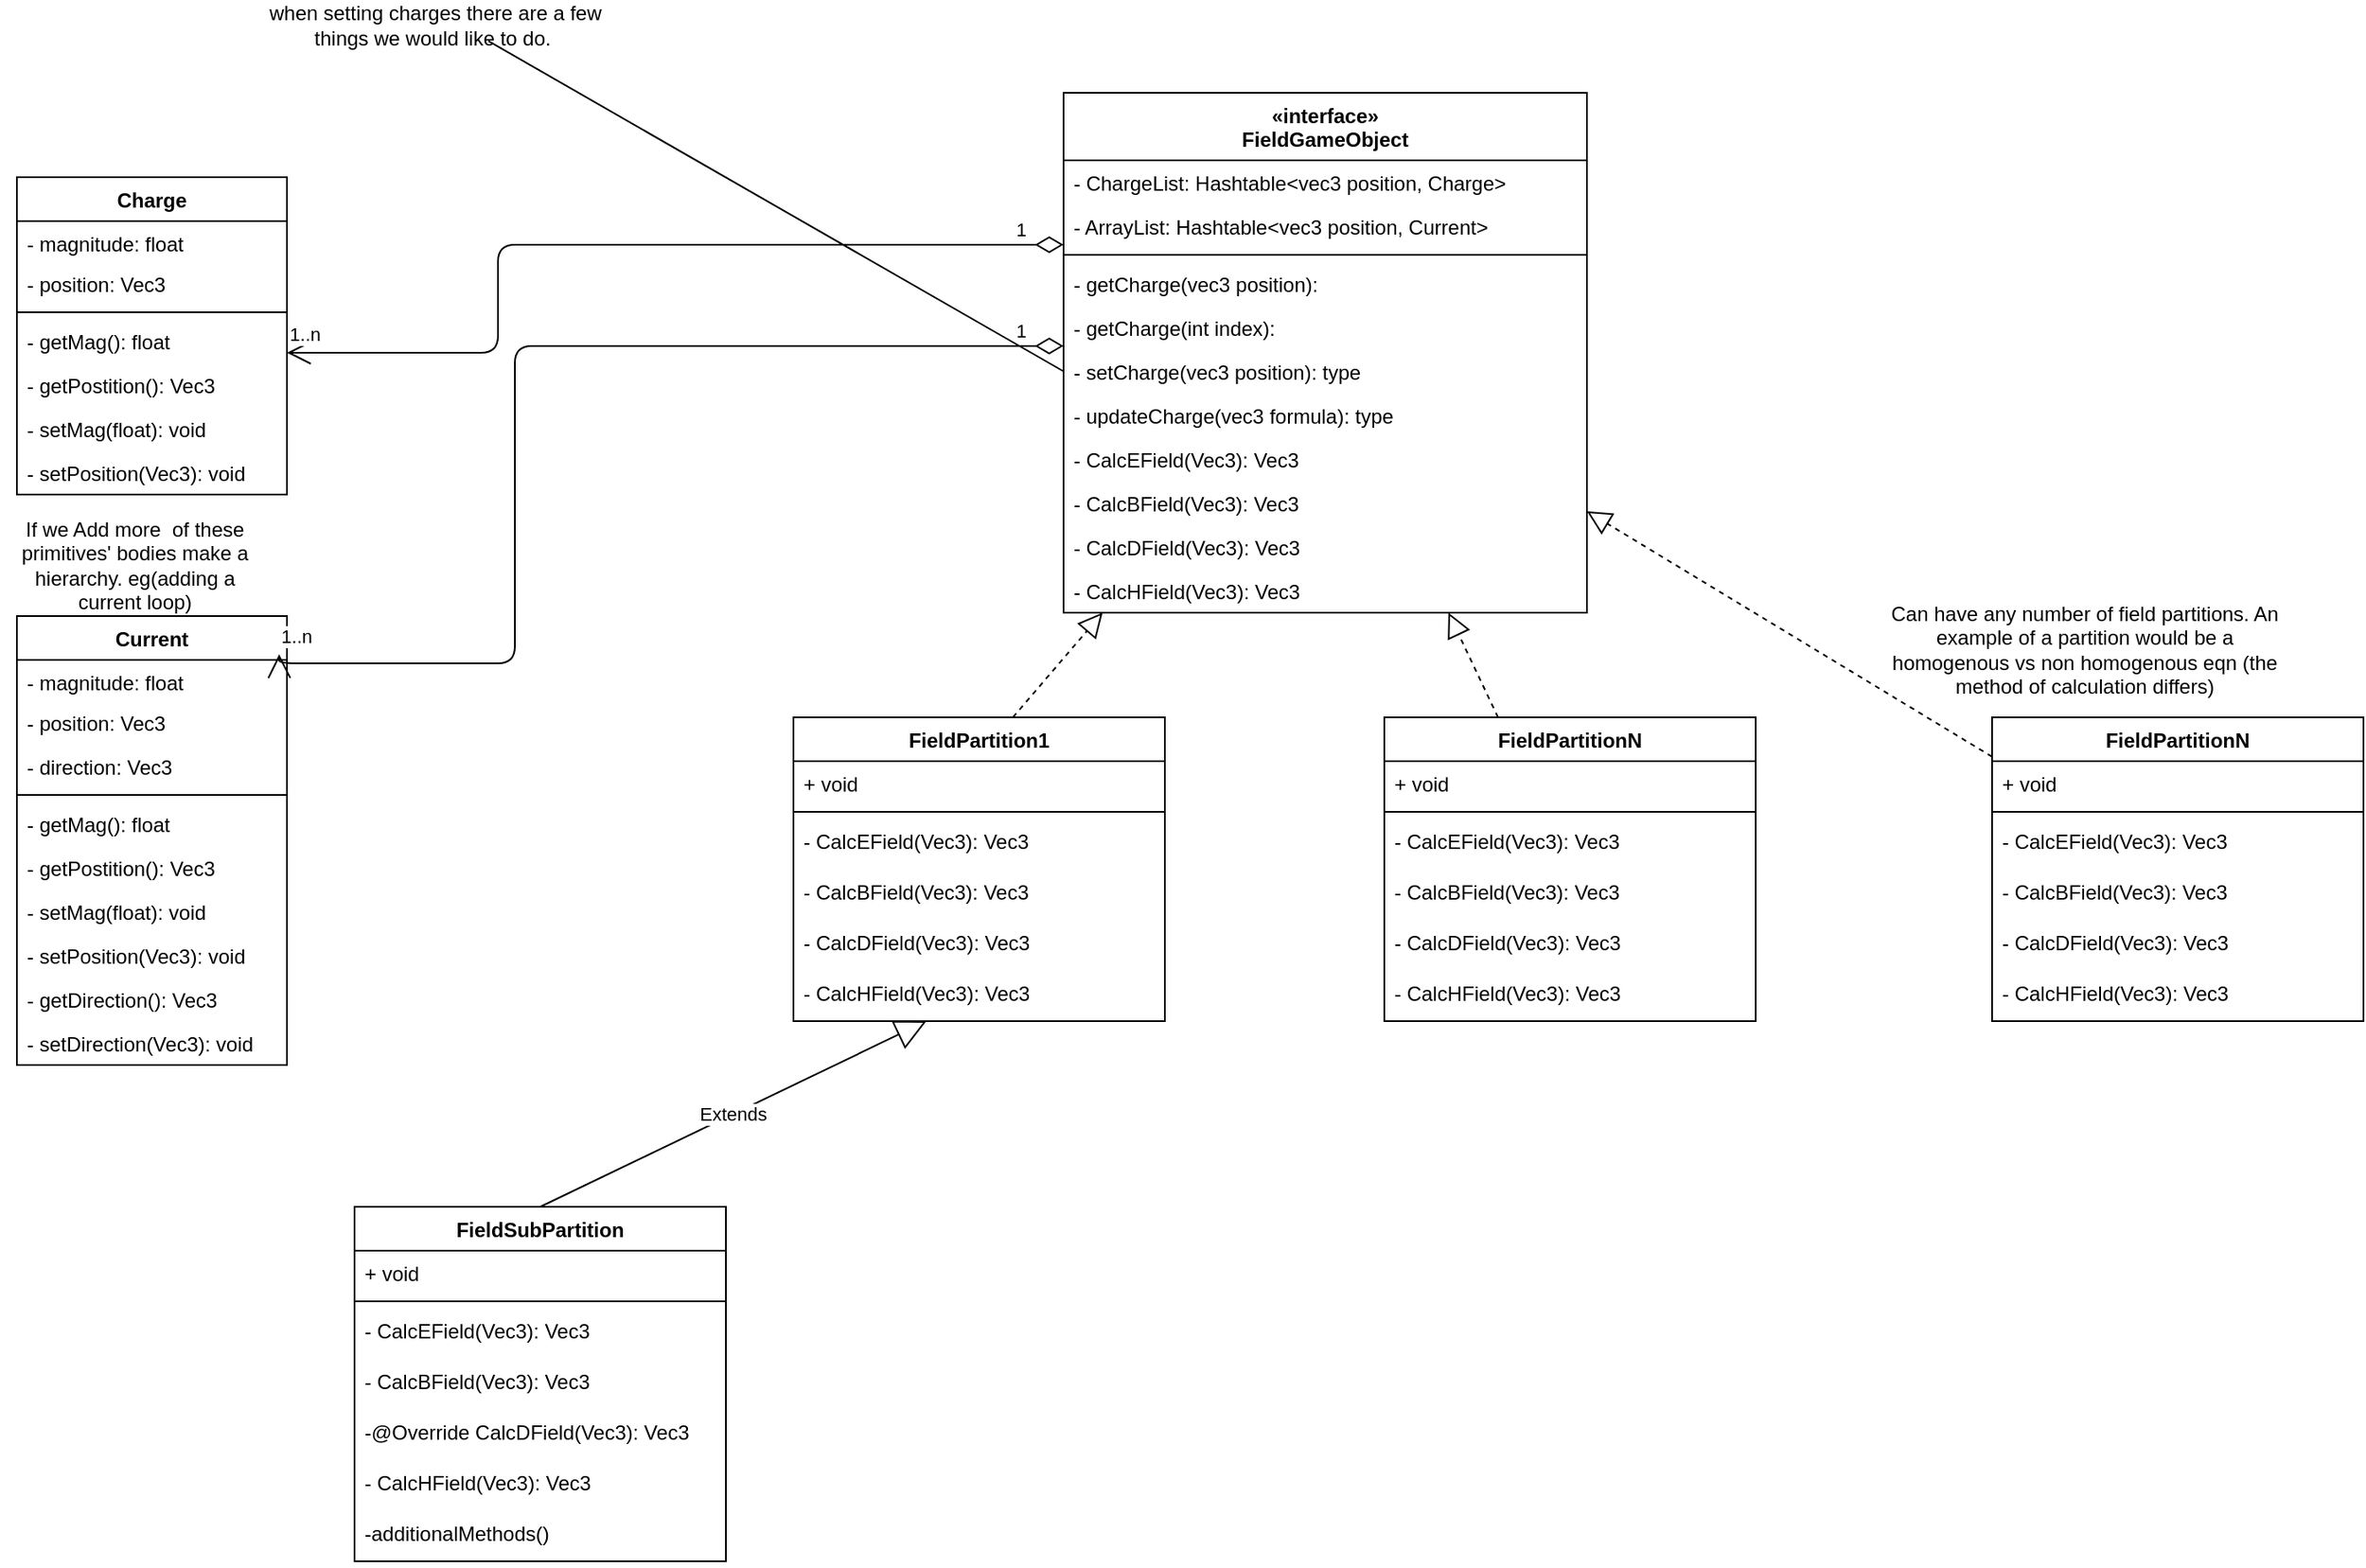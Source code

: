 <mxfile version="14.4.4" type="google" pages="9"><diagram id="C5RBs43oDa-KdzZeNtuy" name="Class Diagram"><mxGraphModel dx="1022" dy="437" grid="1" gridSize="10" guides="1" tooltips="1" connect="1" arrows="1" fold="1" page="1" pageScale="1" pageWidth="827" pageHeight="1169" math="0" shadow="0"><root><mxCell id="WIyWlLk6GJQsqaUBKTNV-0"/><mxCell id="WIyWlLk6GJQsqaUBKTNV-1" parent="WIyWlLk6GJQsqaUBKTNV-0"/><mxCell id="Y10YtazzGRFuWptWwIgn-5" value="«interface»&#10;FieldGameObject" style="swimlane;fontStyle=1;align=center;verticalAlign=top;childLayout=stackLayout;horizontal=1;startSize=40;horizontalStack=0;resizeParent=1;resizeParentMax=0;resizeLast=0;collapsible=1;marginBottom=0;" parent="WIyWlLk6GJQsqaUBKTNV-1" vertex="1"><mxGeometry x="690" y="70" width="310" height="308" as="geometry"><mxRectangle x="440" y="240" width="130" height="26" as="alternateBounds"/></mxGeometry></mxCell><mxCell id="Y10YtazzGRFuWptWwIgn-6" value="- ChargeList: Hashtable&lt;vec3 position, Charge&gt;" style="text;strokeColor=none;fillColor=none;align=left;verticalAlign=top;spacingLeft=4;spacingRight=4;overflow=hidden;rotatable=0;points=[[0,0.5],[1,0.5]];portConstraint=eastwest;" parent="Y10YtazzGRFuWptWwIgn-5" vertex="1"><mxGeometry y="40" width="310" height="26" as="geometry"/></mxCell><mxCell id="Y10YtazzGRFuWptWwIgn-12" value="- ArrayList: Hashtable&lt;vec3 position, Current&gt;" style="text;strokeColor=none;fillColor=none;align=left;verticalAlign=top;spacingLeft=4;spacingRight=4;overflow=hidden;rotatable=0;points=[[0,0.5],[1,0.5]];portConstraint=eastwest;" parent="Y10YtazzGRFuWptWwIgn-5" vertex="1"><mxGeometry y="66" width="310" height="26" as="geometry"/></mxCell><mxCell id="Y10YtazzGRFuWptWwIgn-7" value="" style="line;strokeWidth=1;fillColor=none;align=left;verticalAlign=middle;spacingTop=-1;spacingLeft=3;spacingRight=3;rotatable=0;labelPosition=right;points=[];portConstraint=eastwest;" parent="Y10YtazzGRFuWptWwIgn-5" vertex="1"><mxGeometry y="92" width="310" height="8" as="geometry"/></mxCell><mxCell id="Y10YtazzGRFuWptWwIgn-8" value="- getCharge(vec3 position):  &#10;" style="text;strokeColor=none;fillColor=none;align=left;verticalAlign=top;spacingLeft=4;spacingRight=4;overflow=hidden;rotatable=0;points=[[0,0.5],[1,0.5]];portConstraint=eastwest;" parent="Y10YtazzGRFuWptWwIgn-5" vertex="1"><mxGeometry y="100" width="310" height="26" as="geometry"/></mxCell><mxCell id="soPU-JnHlgquZnBgoO4t-0" value="- getCharge(int index):  &#10;" style="text;strokeColor=none;fillColor=none;align=left;verticalAlign=top;spacingLeft=4;spacingRight=4;overflow=hidden;rotatable=0;points=[[0,0.5],[1,0.5]];portConstraint=eastwest;" parent="Y10YtazzGRFuWptWwIgn-5" vertex="1"><mxGeometry y="126" width="310" height="26" as="geometry"/></mxCell><mxCell id="Y10YtazzGRFuWptWwIgn-10" value="- setCharge(vec3 position): type&#10;" style="text;strokeColor=none;fillColor=none;align=left;verticalAlign=top;spacingLeft=4;spacingRight=4;overflow=hidden;rotatable=0;points=[[0,0.5],[1,0.5]];portConstraint=eastwest;" parent="Y10YtazzGRFuWptWwIgn-5" vertex="1"><mxGeometry y="152" width="310" height="26" as="geometry"/></mxCell><mxCell id="Y10YtazzGRFuWptWwIgn-11" value="- updateCharge(vec3 formula): type&#10;" style="text;strokeColor=none;fillColor=none;align=left;verticalAlign=top;spacingLeft=4;spacingRight=4;overflow=hidden;rotatable=0;points=[[0,0.5],[1,0.5]];portConstraint=eastwest;" parent="Y10YtazzGRFuWptWwIgn-5" vertex="1"><mxGeometry y="178" width="310" height="26" as="geometry"/></mxCell><mxCell id="Y10YtazzGRFuWptWwIgn-52" value="- CalcEField(Vec3): Vec3&#10;" style="text;strokeColor=none;fillColor=none;align=left;verticalAlign=top;spacingLeft=4;spacingRight=4;overflow=hidden;rotatable=0;points=[[0,0.5],[1,0.5]];portConstraint=eastwest;" parent="Y10YtazzGRFuWptWwIgn-5" vertex="1"><mxGeometry y="204" width="310" height="26" as="geometry"/></mxCell><mxCell id="Zs6IKy5x25dy7f6Co2Xf-0" value="- CalcBField(Vec3): Vec3&#10;" style="text;strokeColor=none;fillColor=none;align=left;verticalAlign=top;spacingLeft=4;spacingRight=4;overflow=hidden;rotatable=0;points=[[0,0.5],[1,0.5]];portConstraint=eastwest;" parent="Y10YtazzGRFuWptWwIgn-5" vertex="1"><mxGeometry y="230" width="310" height="26" as="geometry"/></mxCell><mxCell id="Zs6IKy5x25dy7f6Co2Xf-1" value="- CalcDField(Vec3): Vec3&#10;" style="text;strokeColor=none;fillColor=none;align=left;verticalAlign=top;spacingLeft=4;spacingRight=4;overflow=hidden;rotatable=0;points=[[0,0.5],[1,0.5]];portConstraint=eastwest;" parent="Y10YtazzGRFuWptWwIgn-5" vertex="1"><mxGeometry y="256" width="310" height="26" as="geometry"/></mxCell><mxCell id="Zs6IKy5x25dy7f6Co2Xf-2" value="- CalcHField(Vec3): Vec3&#10;" style="text;strokeColor=none;fillColor=none;align=left;verticalAlign=top;spacingLeft=4;spacingRight=4;overflow=hidden;rotatable=0;points=[[0,0.5],[1,0.5]];portConstraint=eastwest;" parent="Y10YtazzGRFuWptWwIgn-5" vertex="1"><mxGeometry y="282" width="310" height="26" as="geometry"/></mxCell><mxCell id="Y10YtazzGRFuWptWwIgn-16" value="Charge" style="swimlane;fontStyle=1;align=center;verticalAlign=top;childLayout=stackLayout;horizontal=1;startSize=26;horizontalStack=0;resizeParent=1;resizeParentMax=0;resizeLast=0;collapsible=1;marginBottom=0;" parent="WIyWlLk6GJQsqaUBKTNV-1" vertex="1"><mxGeometry x="70" y="120" width="160" height="188" as="geometry"/></mxCell><mxCell id="Y10YtazzGRFuWptWwIgn-17" value="- magnitude: float&#10;" style="text;strokeColor=none;fillColor=none;align=left;verticalAlign=top;spacingLeft=4;spacingRight=4;overflow=hidden;rotatable=0;points=[[0,0.5],[1,0.5]];portConstraint=eastwest;" parent="Y10YtazzGRFuWptWwIgn-16" vertex="1"><mxGeometry y="26" width="160" height="24" as="geometry"/></mxCell><mxCell id="Y10YtazzGRFuWptWwIgn-20" value="- position: Vec3&#10;" style="text;strokeColor=none;fillColor=none;align=left;verticalAlign=top;spacingLeft=4;spacingRight=4;overflow=hidden;rotatable=0;points=[[0,0.5],[1,0.5]];portConstraint=eastwest;" parent="Y10YtazzGRFuWptWwIgn-16" vertex="1"><mxGeometry y="50" width="160" height="26" as="geometry"/></mxCell><mxCell id="Y10YtazzGRFuWptWwIgn-18" value="" style="line;strokeWidth=1;fillColor=none;align=left;verticalAlign=middle;spacingTop=-1;spacingLeft=3;spacingRight=3;rotatable=0;labelPosition=right;points=[];portConstraint=eastwest;" parent="Y10YtazzGRFuWptWwIgn-16" vertex="1"><mxGeometry y="76" width="160" height="8" as="geometry"/></mxCell><mxCell id="Y10YtazzGRFuWptWwIgn-19" value="- getMag(): float&#10;" style="text;strokeColor=none;fillColor=none;align=left;verticalAlign=top;spacingLeft=4;spacingRight=4;overflow=hidden;rotatable=0;points=[[0,0.5],[1,0.5]];portConstraint=eastwest;" parent="Y10YtazzGRFuWptWwIgn-16" vertex="1"><mxGeometry y="84" width="160" height="26" as="geometry"/></mxCell><mxCell id="Y10YtazzGRFuWptWwIgn-21" value="- getPostition(): Vec3&#10;" style="text;strokeColor=none;fillColor=none;align=left;verticalAlign=top;spacingLeft=4;spacingRight=4;overflow=hidden;rotatable=0;points=[[0,0.5],[1,0.5]];portConstraint=eastwest;" parent="Y10YtazzGRFuWptWwIgn-16" vertex="1"><mxGeometry y="110" width="160" height="26" as="geometry"/></mxCell><mxCell id="Y10YtazzGRFuWptWwIgn-22" value="- setMag(float): void&#10;" style="text;strokeColor=none;fillColor=none;align=left;verticalAlign=top;spacingLeft=4;spacingRight=4;overflow=hidden;rotatable=0;points=[[0,0.5],[1,0.5]];portConstraint=eastwest;" parent="Y10YtazzGRFuWptWwIgn-16" vertex="1"><mxGeometry y="136" width="160" height="26" as="geometry"/></mxCell><mxCell id="Y10YtazzGRFuWptWwIgn-23" value="- setPosition(Vec3): void&#10;" style="text;strokeColor=none;fillColor=none;align=left;verticalAlign=top;spacingLeft=4;spacingRight=4;overflow=hidden;rotatable=0;points=[[0,0.5],[1,0.5]];portConstraint=eastwest;" parent="Y10YtazzGRFuWptWwIgn-16" vertex="1"><mxGeometry y="162" width="160" height="26" as="geometry"/></mxCell><mxCell id="Y10YtazzGRFuWptWwIgn-36" value="Current" style="swimlane;fontStyle=1;align=center;verticalAlign=top;childLayout=stackLayout;horizontal=1;startSize=26;horizontalStack=0;resizeParent=1;resizeParentMax=0;resizeLast=0;collapsible=1;marginBottom=0;" parent="WIyWlLk6GJQsqaUBKTNV-1" vertex="1"><mxGeometry x="70" y="380" width="160" height="266" as="geometry"/></mxCell><mxCell id="Y10YtazzGRFuWptWwIgn-37" value="- magnitude: float&#10;" style="text;strokeColor=none;fillColor=none;align=left;verticalAlign=top;spacingLeft=4;spacingRight=4;overflow=hidden;rotatable=0;points=[[0,0.5],[1,0.5]];portConstraint=eastwest;" parent="Y10YtazzGRFuWptWwIgn-36" vertex="1"><mxGeometry y="26" width="160" height="24" as="geometry"/></mxCell><mxCell id="Y10YtazzGRFuWptWwIgn-38" value="- position: Vec3&#10;" style="text;strokeColor=none;fillColor=none;align=left;verticalAlign=top;spacingLeft=4;spacingRight=4;overflow=hidden;rotatable=0;points=[[0,0.5],[1,0.5]];portConstraint=eastwest;" parent="Y10YtazzGRFuWptWwIgn-36" vertex="1"><mxGeometry y="50" width="160" height="26" as="geometry"/></mxCell><mxCell id="Y10YtazzGRFuWptWwIgn-39" value="- direction: Vec3&#10;" style="text;strokeColor=none;fillColor=none;align=left;verticalAlign=top;spacingLeft=4;spacingRight=4;overflow=hidden;rotatable=0;points=[[0,0.5],[1,0.5]];portConstraint=eastwest;" parent="Y10YtazzGRFuWptWwIgn-36" vertex="1"><mxGeometry y="76" width="160" height="26" as="geometry"/></mxCell><mxCell id="Y10YtazzGRFuWptWwIgn-40" value="" style="line;strokeWidth=1;fillColor=none;align=left;verticalAlign=middle;spacingTop=-1;spacingLeft=3;spacingRight=3;rotatable=0;labelPosition=right;points=[];portConstraint=eastwest;" parent="Y10YtazzGRFuWptWwIgn-36" vertex="1"><mxGeometry y="102" width="160" height="8" as="geometry"/></mxCell><mxCell id="Y10YtazzGRFuWptWwIgn-41" value="- getMag(): float&#10;" style="text;strokeColor=none;fillColor=none;align=left;verticalAlign=top;spacingLeft=4;spacingRight=4;overflow=hidden;rotatable=0;points=[[0,0.5],[1,0.5]];portConstraint=eastwest;" parent="Y10YtazzGRFuWptWwIgn-36" vertex="1"><mxGeometry y="110" width="160" height="26" as="geometry"/></mxCell><mxCell id="Y10YtazzGRFuWptWwIgn-42" value="- getPostition(): Vec3&#10;" style="text;strokeColor=none;fillColor=none;align=left;verticalAlign=top;spacingLeft=4;spacingRight=4;overflow=hidden;rotatable=0;points=[[0,0.5],[1,0.5]];portConstraint=eastwest;" parent="Y10YtazzGRFuWptWwIgn-36" vertex="1"><mxGeometry y="136" width="160" height="26" as="geometry"/></mxCell><mxCell id="Y10YtazzGRFuWptWwIgn-43" value="- setMag(float): void&#10;" style="text;strokeColor=none;fillColor=none;align=left;verticalAlign=top;spacingLeft=4;spacingRight=4;overflow=hidden;rotatable=0;points=[[0,0.5],[1,0.5]];portConstraint=eastwest;" parent="Y10YtazzGRFuWptWwIgn-36" vertex="1"><mxGeometry y="162" width="160" height="26" as="geometry"/></mxCell><mxCell id="Y10YtazzGRFuWptWwIgn-44" value="- setPosition(Vec3): void&#10;" style="text;strokeColor=none;fillColor=none;align=left;verticalAlign=top;spacingLeft=4;spacingRight=4;overflow=hidden;rotatable=0;points=[[0,0.5],[1,0.5]];portConstraint=eastwest;" parent="Y10YtazzGRFuWptWwIgn-36" vertex="1"><mxGeometry y="188" width="160" height="26" as="geometry"/></mxCell><mxCell id="Y10YtazzGRFuWptWwIgn-45" value="- getDirection(): Vec3&#10;" style="text;strokeColor=none;fillColor=none;align=left;verticalAlign=top;spacingLeft=4;spacingRight=4;overflow=hidden;rotatable=0;points=[[0,0.5],[1,0.5]];portConstraint=eastwest;" parent="Y10YtazzGRFuWptWwIgn-36" vertex="1"><mxGeometry y="214" width="160" height="26" as="geometry"/></mxCell><mxCell id="Y10YtazzGRFuWptWwIgn-46" value="- setDirection(Vec3): void&#10;" style="text;strokeColor=none;fillColor=none;align=left;verticalAlign=top;spacingLeft=4;spacingRight=4;overflow=hidden;rotatable=0;points=[[0,0.5],[1,0.5]];portConstraint=eastwest;" parent="Y10YtazzGRFuWptWwIgn-36" vertex="1"><mxGeometry y="240" width="160" height="26" as="geometry"/></mxCell><mxCell id="Y10YtazzGRFuWptWwIgn-47" value="If we Add more&amp;nbsp; of these primitives' bodies make a hierarchy. eg(adding a current loop)" style="text;html=1;strokeColor=none;fillColor=none;align=center;verticalAlign=middle;whiteSpace=wrap;rounded=0;" parent="WIyWlLk6GJQsqaUBKTNV-1" vertex="1"><mxGeometry x="60" y="340" width="160" height="20" as="geometry"/></mxCell><mxCell id="Y10YtazzGRFuWptWwIgn-49" value="" style="endArrow=none;html=1;entryX=0;entryY=0.5;entryDx=0;entryDy=0;exitX=0.645;exitY=0.967;exitDx=0;exitDy=0;exitPerimeter=0;" parent="WIyWlLk6GJQsqaUBKTNV-1" source="Y10YtazzGRFuWptWwIgn-50" target="Y10YtazzGRFuWptWwIgn-10" edge="1"><mxGeometry width="50" height="50" relative="1" as="geometry"><mxPoint x="430" y="239" as="sourcePoint"/><mxPoint x="460" y="228" as="targetPoint"/></mxGeometry></mxCell><mxCell id="Y10YtazzGRFuWptWwIgn-50" value="when setting charges there are a few things we would like to do.&amp;nbsp;" style="text;html=1;strokeColor=none;fillColor=none;align=center;verticalAlign=middle;whiteSpace=wrap;rounded=0;" parent="WIyWlLk6GJQsqaUBKTNV-1" vertex="1"><mxGeometry x="210" y="20" width="216" height="20" as="geometry"/></mxCell><mxCell id="cjLk__dkreWdRUq0vnqE-0" value="FieldPartition1" style="swimlane;fontStyle=1;align=center;verticalAlign=top;childLayout=stackLayout;horizontal=1;startSize=26;horizontalStack=0;resizeParent=1;resizeParentMax=0;resizeLast=0;collapsible=1;marginBottom=0;" parent="WIyWlLk6GJQsqaUBKTNV-1" vertex="1"><mxGeometry x="530" y="440" width="220" height="180" as="geometry"/></mxCell><mxCell id="cjLk__dkreWdRUq0vnqE-1" value="+ void" style="text;strokeColor=none;fillColor=none;align=left;verticalAlign=top;spacingLeft=4;spacingRight=4;overflow=hidden;rotatable=0;points=[[0,0.5],[1,0.5]];portConstraint=eastwest;" parent="cjLk__dkreWdRUq0vnqE-0" vertex="1"><mxGeometry y="26" width="220" height="26" as="geometry"/></mxCell><mxCell id="cjLk__dkreWdRUq0vnqE-2" value="" style="line;strokeWidth=1;fillColor=none;align=left;verticalAlign=middle;spacingTop=-1;spacingLeft=3;spacingRight=3;rotatable=0;labelPosition=right;points=[];portConstraint=eastwest;" parent="cjLk__dkreWdRUq0vnqE-0" vertex="1"><mxGeometry y="52" width="220" height="8" as="geometry"/></mxCell><mxCell id="cjLk__dkreWdRUq0vnqE-3" value="- CalcEField(Vec3): Vec3" style="text;strokeColor=none;fillColor=none;align=left;verticalAlign=top;spacingLeft=4;spacingRight=4;overflow=hidden;rotatable=0;points=[[0,0.5],[1,0.5]];portConstraint=eastwest;" parent="cjLk__dkreWdRUq0vnqE-0" vertex="1"><mxGeometry y="60" width="220" height="30" as="geometry"/></mxCell><mxCell id="Zs6IKy5x25dy7f6Co2Xf-7" value="- CalcBField(Vec3): Vec3" style="text;strokeColor=none;fillColor=none;align=left;verticalAlign=top;spacingLeft=4;spacingRight=4;overflow=hidden;rotatable=0;points=[[0,0.5],[1,0.5]];portConstraint=eastwest;" parent="cjLk__dkreWdRUq0vnqE-0" vertex="1"><mxGeometry y="90" width="220" height="30" as="geometry"/></mxCell><mxCell id="Zs6IKy5x25dy7f6Co2Xf-8" value="- CalcDField(Vec3): Vec3" style="text;strokeColor=none;fillColor=none;align=left;verticalAlign=top;spacingLeft=4;spacingRight=4;overflow=hidden;rotatable=0;points=[[0,0.5],[1,0.5]];portConstraint=eastwest;" parent="cjLk__dkreWdRUq0vnqE-0" vertex="1"><mxGeometry y="120" width="220" height="30" as="geometry"/></mxCell><mxCell id="Zs6IKy5x25dy7f6Co2Xf-9" value="- CalcHField(Vec3): Vec3" style="text;strokeColor=none;fillColor=none;align=left;verticalAlign=top;spacingLeft=4;spacingRight=4;overflow=hidden;rotatable=0;points=[[0,0.5],[1,0.5]];portConstraint=eastwest;" parent="cjLk__dkreWdRUq0vnqE-0" vertex="1"><mxGeometry y="150" width="220" height="30" as="geometry"/></mxCell><mxCell id="8LJN_1FxLuKVI7nq4l_j-1" value="" style="endArrow=block;dashed=1;endFill=0;endSize=12;html=1;exitX=0.591;exitY=0;exitDx=0;exitDy=0;exitPerimeter=0;" parent="WIyWlLk6GJQsqaUBKTNV-1" source="cjLk__dkreWdRUq0vnqE-0" target="Y10YtazzGRFuWptWwIgn-5" edge="1"><mxGeometry width="160" relative="1" as="geometry"><mxPoint x="480" y="290" as="sourcePoint"/><mxPoint x="640" y="290" as="targetPoint"/></mxGeometry></mxCell><mxCell id="8LJN_1FxLuKVI7nq4l_j-6" value="" style="endArrow=open;html=1;endSize=12;startArrow=diamondThin;startSize=14;startFill=0;edgeStyle=orthogonalEdgeStyle;" parent="WIyWlLk6GJQsqaUBKTNV-1" source="Y10YtazzGRFuWptWwIgn-5" target="Y10YtazzGRFuWptWwIgn-16" edge="1"><mxGeometry relative="1" as="geometry"><mxPoint x="480" y="182" as="sourcePoint"/><mxPoint x="440" y="223.5" as="targetPoint"/><Array as="points"><mxPoint x="355" y="160"/><mxPoint x="355" y="224"/></Array></mxGeometry></mxCell><mxCell id="8LJN_1FxLuKVI7nq4l_j-7" value="1" style="edgeLabel;resizable=0;html=1;align=left;verticalAlign=top;" parent="8LJN_1FxLuKVI7nq4l_j-6" connectable="0" vertex="1"><mxGeometry x="-1" relative="1" as="geometry"><mxPoint x="-30" y="-22" as="offset"/></mxGeometry></mxCell><mxCell id="8LJN_1FxLuKVI7nq4l_j-8" value="&lt;span style=&quot;text-align: left&quot;&gt;1..n&lt;/span&gt;" style="edgeLabel;resizable=0;html=1;align=right;verticalAlign=top;" parent="8LJN_1FxLuKVI7nq4l_j-6" connectable="0" vertex="1"><mxGeometry x="1" relative="1" as="geometry"><mxPoint x="20" y="-24" as="offset"/></mxGeometry></mxCell><mxCell id="8LJN_1FxLuKVI7nq4l_j-9" value="" style="endArrow=open;html=1;endSize=12;startArrow=diamondThin;startSize=14;startFill=0;edgeStyle=orthogonalEdgeStyle;entryX=0.971;entryY=0.085;entryDx=0;entryDy=0;entryPerimeter=0;" parent="WIyWlLk6GJQsqaUBKTNV-1" edge="1" target="Y10YtazzGRFuWptWwIgn-36" source="Y10YtazzGRFuWptWwIgn-5"><mxGeometry relative="1" as="geometry"><mxPoint x="490" y="220" as="sourcePoint"/><mxPoint x="230" y="408" as="targetPoint"/><Array as="points"><mxPoint x="365" y="220"/><mxPoint x="365" y="408"/><mxPoint x="225" y="408"/></Array></mxGeometry></mxCell><mxCell id="8LJN_1FxLuKVI7nq4l_j-10" value="1" style="edgeLabel;resizable=0;html=1;align=left;verticalAlign=top;" parent="8LJN_1FxLuKVI7nq4l_j-9" connectable="0" vertex="1"><mxGeometry x="-1" relative="1" as="geometry"><mxPoint x="-30" y="-22" as="offset"/></mxGeometry></mxCell><mxCell id="8LJN_1FxLuKVI7nq4l_j-11" value="&lt;span style=&quot;text-align: left&quot;&gt;1..n&lt;/span&gt;" style="edgeLabel;resizable=0;html=1;align=right;verticalAlign=top;" parent="8LJN_1FxLuKVI7nq4l_j-9" connectable="0" vertex="1"><mxGeometry x="1" relative="1" as="geometry"><mxPoint x="20" y="-24" as="offset"/></mxGeometry></mxCell><mxCell id="ruUPNekXyOQxUbdqzcqg-0" value="FieldSubPartition" style="swimlane;fontStyle=1;align=center;verticalAlign=top;childLayout=stackLayout;horizontal=1;startSize=26;horizontalStack=0;resizeParent=1;resizeParentMax=0;resizeLast=0;collapsible=1;marginBottom=0;" parent="WIyWlLk6GJQsqaUBKTNV-1" vertex="1"><mxGeometry x="270" y="730" width="220" height="210" as="geometry"/></mxCell><mxCell id="ruUPNekXyOQxUbdqzcqg-1" value="+ void" style="text;strokeColor=none;fillColor=none;align=left;verticalAlign=top;spacingLeft=4;spacingRight=4;overflow=hidden;rotatable=0;points=[[0,0.5],[1,0.5]];portConstraint=eastwest;" parent="ruUPNekXyOQxUbdqzcqg-0" vertex="1"><mxGeometry y="26" width="220" height="26" as="geometry"/></mxCell><mxCell id="ruUPNekXyOQxUbdqzcqg-2" value="" style="line;strokeWidth=1;fillColor=none;align=left;verticalAlign=middle;spacingTop=-1;spacingLeft=3;spacingRight=3;rotatable=0;labelPosition=right;points=[];portConstraint=eastwest;" parent="ruUPNekXyOQxUbdqzcqg-0" vertex="1"><mxGeometry y="52" width="220" height="8" as="geometry"/></mxCell><mxCell id="ruUPNekXyOQxUbdqzcqg-3" value="- CalcEField(Vec3): Vec3" style="text;strokeColor=none;fillColor=none;align=left;verticalAlign=top;spacingLeft=4;spacingRight=4;overflow=hidden;rotatable=0;points=[[0,0.5],[1,0.5]];portConstraint=eastwest;" parent="ruUPNekXyOQxUbdqzcqg-0" vertex="1"><mxGeometry y="60" width="220" height="30" as="geometry"/></mxCell><mxCell id="ruUPNekXyOQxUbdqzcqg-4" value="- CalcBField(Vec3): Vec3" style="text;strokeColor=none;fillColor=none;align=left;verticalAlign=top;spacingLeft=4;spacingRight=4;overflow=hidden;rotatable=0;points=[[0,0.5],[1,0.5]];portConstraint=eastwest;" parent="ruUPNekXyOQxUbdqzcqg-0" vertex="1"><mxGeometry y="90" width="220" height="30" as="geometry"/></mxCell><mxCell id="ruUPNekXyOQxUbdqzcqg-5" value="-@Override CalcDField(Vec3): Vec3" style="text;strokeColor=none;fillColor=none;align=left;verticalAlign=top;spacingLeft=4;spacingRight=4;overflow=hidden;rotatable=0;points=[[0,0.5],[1,0.5]];portConstraint=eastwest;" parent="ruUPNekXyOQxUbdqzcqg-0" vertex="1"><mxGeometry y="120" width="220" height="30" as="geometry"/></mxCell><mxCell id="ruUPNekXyOQxUbdqzcqg-6" value="- CalcHField(Vec3): Vec3" style="text;strokeColor=none;fillColor=none;align=left;verticalAlign=top;spacingLeft=4;spacingRight=4;overflow=hidden;rotatable=0;points=[[0,0.5],[1,0.5]];portConstraint=eastwest;" parent="ruUPNekXyOQxUbdqzcqg-0" vertex="1"><mxGeometry y="150" width="220" height="30" as="geometry"/></mxCell><mxCell id="ruUPNekXyOQxUbdqzcqg-8" value="-additionalMethods()" style="text;strokeColor=none;fillColor=none;align=left;verticalAlign=top;spacingLeft=4;spacingRight=4;overflow=hidden;rotatable=0;points=[[0,0.5],[1,0.5]];portConstraint=eastwest;" parent="ruUPNekXyOQxUbdqzcqg-0" vertex="1"><mxGeometry y="180" width="220" height="30" as="geometry"/></mxCell><mxCell id="ruUPNekXyOQxUbdqzcqg-7" value="Extends" style="endArrow=block;endSize=16;endFill=0;html=1;exitX=0.5;exitY=0;exitDx=0;exitDy=0;" parent="WIyWlLk6GJQsqaUBKTNV-1" source="ruUPNekXyOQxUbdqzcqg-0" target="Zs6IKy5x25dy7f6Co2Xf-9" edge="1"><mxGeometry width="160" relative="1" as="geometry"><mxPoint x="410" y="670" as="sourcePoint"/><mxPoint x="570" y="670" as="targetPoint"/><Array as="points"/></mxGeometry></mxCell><mxCell id="ruUPNekXyOQxUbdqzcqg-9" value="FieldPartitionN" style="swimlane;fontStyle=1;align=center;verticalAlign=top;childLayout=stackLayout;horizontal=1;startSize=26;horizontalStack=0;resizeParent=1;resizeParentMax=0;resizeLast=0;collapsible=1;marginBottom=0;" parent="WIyWlLk6GJQsqaUBKTNV-1" vertex="1"><mxGeometry x="1240" y="440" width="220" height="180" as="geometry"/></mxCell><mxCell id="ruUPNekXyOQxUbdqzcqg-10" value="+ void" style="text;strokeColor=none;fillColor=none;align=left;verticalAlign=top;spacingLeft=4;spacingRight=4;overflow=hidden;rotatable=0;points=[[0,0.5],[1,0.5]];portConstraint=eastwest;" parent="ruUPNekXyOQxUbdqzcqg-9" vertex="1"><mxGeometry y="26" width="220" height="26" as="geometry"/></mxCell><mxCell id="ruUPNekXyOQxUbdqzcqg-11" value="" style="line;strokeWidth=1;fillColor=none;align=left;verticalAlign=middle;spacingTop=-1;spacingLeft=3;spacingRight=3;rotatable=0;labelPosition=right;points=[];portConstraint=eastwest;" parent="ruUPNekXyOQxUbdqzcqg-9" vertex="1"><mxGeometry y="52" width="220" height="8" as="geometry"/></mxCell><mxCell id="ruUPNekXyOQxUbdqzcqg-12" value="- CalcEField(Vec3): Vec3" style="text;strokeColor=none;fillColor=none;align=left;verticalAlign=top;spacingLeft=4;spacingRight=4;overflow=hidden;rotatable=0;points=[[0,0.5],[1,0.5]];portConstraint=eastwest;" parent="ruUPNekXyOQxUbdqzcqg-9" vertex="1"><mxGeometry y="60" width="220" height="30" as="geometry"/></mxCell><mxCell id="ruUPNekXyOQxUbdqzcqg-13" value="- CalcBField(Vec3): Vec3" style="text;strokeColor=none;fillColor=none;align=left;verticalAlign=top;spacingLeft=4;spacingRight=4;overflow=hidden;rotatable=0;points=[[0,0.5],[1,0.5]];portConstraint=eastwest;" parent="ruUPNekXyOQxUbdqzcqg-9" vertex="1"><mxGeometry y="90" width="220" height="30" as="geometry"/></mxCell><mxCell id="ruUPNekXyOQxUbdqzcqg-14" value="- CalcDField(Vec3): Vec3" style="text;strokeColor=none;fillColor=none;align=left;verticalAlign=top;spacingLeft=4;spacingRight=4;overflow=hidden;rotatable=0;points=[[0,0.5],[1,0.5]];portConstraint=eastwest;" parent="ruUPNekXyOQxUbdqzcqg-9" vertex="1"><mxGeometry y="120" width="220" height="30" as="geometry"/></mxCell><mxCell id="ruUPNekXyOQxUbdqzcqg-15" value="- CalcHField(Vec3): Vec3" style="text;strokeColor=none;fillColor=none;align=left;verticalAlign=top;spacingLeft=4;spacingRight=4;overflow=hidden;rotatable=0;points=[[0,0.5],[1,0.5]];portConstraint=eastwest;" parent="ruUPNekXyOQxUbdqzcqg-9" vertex="1"><mxGeometry y="150" width="220" height="30" as="geometry"/></mxCell><mxCell id="ruUPNekXyOQxUbdqzcqg-16" value="" style="endArrow=block;dashed=1;endFill=0;endSize=12;html=1;" parent="WIyWlLk6GJQsqaUBKTNV-1" source="ruUPNekXyOQxUbdqzcqg-9" target="Y10YtazzGRFuWptWwIgn-5" edge="1"><mxGeometry width="160" relative="1" as="geometry"><mxPoint x="570" y="450" as="sourcePoint"/><mxPoint x="641.582" y="372" as="targetPoint"/></mxGeometry></mxCell><mxCell id="ruUPNekXyOQxUbdqzcqg-17" value="Can have any number of field partitions. An example of a partition would be a homogenous vs non homogenous eqn (the method of calculation differs)" style="text;html=1;strokeColor=none;fillColor=none;align=center;verticalAlign=middle;whiteSpace=wrap;rounded=0;" parent="WIyWlLk6GJQsqaUBKTNV-1" vertex="1"><mxGeometry x="1170" y="380" width="250" height="40" as="geometry"/></mxCell><mxCell id="ruUPNekXyOQxUbdqzcqg-18" value="FieldPartitionN" style="swimlane;fontStyle=1;align=center;verticalAlign=top;childLayout=stackLayout;horizontal=1;startSize=26;horizontalStack=0;resizeParent=1;resizeParentMax=0;resizeLast=0;collapsible=1;marginBottom=0;" parent="WIyWlLk6GJQsqaUBKTNV-1" vertex="1"><mxGeometry x="880" y="440" width="220" height="180" as="geometry"/></mxCell><mxCell id="ruUPNekXyOQxUbdqzcqg-19" value="+ void" style="text;strokeColor=none;fillColor=none;align=left;verticalAlign=top;spacingLeft=4;spacingRight=4;overflow=hidden;rotatable=0;points=[[0,0.5],[1,0.5]];portConstraint=eastwest;" parent="ruUPNekXyOQxUbdqzcqg-18" vertex="1"><mxGeometry y="26" width="220" height="26" as="geometry"/></mxCell><mxCell id="ruUPNekXyOQxUbdqzcqg-20" value="" style="line;strokeWidth=1;fillColor=none;align=left;verticalAlign=middle;spacingTop=-1;spacingLeft=3;spacingRight=3;rotatable=0;labelPosition=right;points=[];portConstraint=eastwest;" parent="ruUPNekXyOQxUbdqzcqg-18" vertex="1"><mxGeometry y="52" width="220" height="8" as="geometry"/></mxCell><mxCell id="ruUPNekXyOQxUbdqzcqg-21" value="- CalcEField(Vec3): Vec3" style="text;strokeColor=none;fillColor=none;align=left;verticalAlign=top;spacingLeft=4;spacingRight=4;overflow=hidden;rotatable=0;points=[[0,0.5],[1,0.5]];portConstraint=eastwest;" parent="ruUPNekXyOQxUbdqzcqg-18" vertex="1"><mxGeometry y="60" width="220" height="30" as="geometry"/></mxCell><mxCell id="ruUPNekXyOQxUbdqzcqg-22" value="- CalcBField(Vec3): Vec3" style="text;strokeColor=none;fillColor=none;align=left;verticalAlign=top;spacingLeft=4;spacingRight=4;overflow=hidden;rotatable=0;points=[[0,0.5],[1,0.5]];portConstraint=eastwest;" parent="ruUPNekXyOQxUbdqzcqg-18" vertex="1"><mxGeometry y="90" width="220" height="30" as="geometry"/></mxCell><mxCell id="ruUPNekXyOQxUbdqzcqg-23" value="- CalcDField(Vec3): Vec3" style="text;strokeColor=none;fillColor=none;align=left;verticalAlign=top;spacingLeft=4;spacingRight=4;overflow=hidden;rotatable=0;points=[[0,0.5],[1,0.5]];portConstraint=eastwest;" parent="ruUPNekXyOQxUbdqzcqg-18" vertex="1"><mxGeometry y="120" width="220" height="30" as="geometry"/></mxCell><mxCell id="ruUPNekXyOQxUbdqzcqg-24" value="- CalcHField(Vec3): Vec3" style="text;strokeColor=none;fillColor=none;align=left;verticalAlign=top;spacingLeft=4;spacingRight=4;overflow=hidden;rotatable=0;points=[[0,0.5],[1,0.5]];portConstraint=eastwest;" parent="ruUPNekXyOQxUbdqzcqg-18" vertex="1"><mxGeometry y="150" width="220" height="30" as="geometry"/></mxCell><mxCell id="ruUPNekXyOQxUbdqzcqg-25" value="" style="endArrow=block;dashed=1;endFill=0;endSize=12;html=1;" parent="WIyWlLk6GJQsqaUBKTNV-1" source="ruUPNekXyOQxUbdqzcqg-18" target="Y10YtazzGRFuWptWwIgn-5" edge="1"><mxGeometry width="160" relative="1" as="geometry"><mxPoint x="1260" y="549.27" as="sourcePoint"/><mxPoint x="920" y="369.997" as="targetPoint"/></mxGeometry></mxCell></root></mxGraphModel></diagram><diagram id="ZYmk73YB9D_ov1dekIOe" name="Component's Diagram"><mxGraphModel dx="1022" dy="437" grid="1" gridSize="10" guides="1" tooltips="1" connect="1" arrows="1" fold="1" page="1" pageScale="1" pageWidth="850" pageHeight="1100" math="0" shadow="0"><root><mxCell id="RFGiORveDKvDNPDwHV8q-0"/><mxCell id="RFGiORveDKvDNPDwHV8q-1" parent="RFGiORveDKvDNPDwHV8q-0"/><mxCell id="_00msu3l0icVrrVtlhXS-4" value="&lt;p style=&quot;margin: 0px ; margin-top: 6px ; text-align: center&quot;&gt;&lt;b&gt;EMpathy App&lt;/b&gt;&lt;/p&gt;&lt;hr&gt;&lt;p style=&quot;margin: 0px ; margin-left: 8px&quot;&gt;&lt;br&gt;&lt;/p&gt;" style="align=left;overflow=fill;html=1;dropTarget=0;" parent="RFGiORveDKvDNPDwHV8q-1" vertex="1"><mxGeometry x="100" y="30" width="770" height="840" as="geometry"/></mxCell><mxCell id="_00msu3l0icVrrVtlhXS-5" value="" style="shape=component;jettyWidth=8;jettyHeight=4;" parent="_00msu3l0icVrrVtlhXS-4" vertex="1"><mxGeometry x="1" width="20" height="20" relative="1" as="geometry"><mxPoint x="-24" y="4" as="offset"/></mxGeometry></mxCell><mxCell id="_00msu3l0icVrrVtlhXS-6" value="&lt;p style=&quot;margin: 0px ; margin-top: 6px ; text-align: center&quot;&gt;&lt;b&gt;EventController&lt;/b&gt;&lt;/p&gt;&lt;hr&gt;&lt;p style=&quot;margin: 0px ; margin-left: 8px&quot;&gt;outputs the type of event and&lt;/p&gt;&lt;p style=&quot;margin: 0px ; margin-left: 8px&quot;&gt;interprets the event to call the&amp;nbsp;&lt;/p&gt;&lt;p style=&quot;margin: 0px ; margin-left: 8px&quot;&gt;proper functions&lt;/p&gt;" style="align=left;overflow=fill;html=1;dropTarget=0;strokeColor=#000000;" parent="RFGiORveDKvDNPDwHV8q-1" vertex="1"><mxGeometry x="160" y="110" width="180" height="90" as="geometry"/></mxCell><mxCell id="_00msu3l0icVrrVtlhXS-7" value="" style="shape=component;jettyWidth=8;jettyHeight=4;" parent="_00msu3l0icVrrVtlhXS-6" vertex="1"><mxGeometry x="1" width="20" height="20" relative="1" as="geometry"><mxPoint x="-24" y="4" as="offset"/></mxGeometry></mxCell><mxCell id="_00msu3l0icVrrVtlhXS-8" value="&lt;p style=&quot;margin: 0px ; margin-top: 6px ; text-align: center&quot;&gt;&lt;b&gt;GenerateField&lt;/b&gt;&lt;/p&gt;&lt;hr&gt;&lt;p style=&quot;margin: 0px ; margin-left: 8px&quot;&gt;+ Attribute1: Type&lt;br&gt;+ Attribute2: Type&lt;/p&gt;" style="align=left;overflow=fill;html=1;dropTarget=0;" parent="RFGiORveDKvDNPDwHV8q-1" vertex="1"><mxGeometry x="425" y="370" width="180" height="90" as="geometry"/></mxCell><mxCell id="_00msu3l0icVrrVtlhXS-9" value="" style="shape=component;jettyWidth=8;jettyHeight=4;" parent="_00msu3l0icVrrVtlhXS-8" vertex="1"><mxGeometry x="1" width="20" height="20" relative="1" as="geometry"><mxPoint x="-24" y="4" as="offset"/></mxGeometry></mxCell><mxCell id="_00msu3l0icVrrVtlhXS-10" value="&lt;p style=&quot;margin: 0px ; margin-top: 6px ; text-align: center&quot;&gt;&lt;b&gt;Exception Handler&lt;/b&gt;&lt;/p&gt;&lt;hr&gt;&lt;p style=&quot;margin: 0px ; margin-left: 8px&quot;&gt;+ Attribute1: Type&lt;br&gt;+ Attribute2: Type&lt;/p&gt;" style="align=left;overflow=fill;html=1;dropTarget=0;" parent="RFGiORveDKvDNPDwHV8q-1" vertex="1"><mxGeometry x="660" y="80" width="180" height="90" as="geometry"/></mxCell><mxCell id="_00msu3l0icVrrVtlhXS-11" value="" style="shape=component;jettyWidth=8;jettyHeight=4;" parent="_00msu3l0icVrrVtlhXS-10" vertex="1"><mxGeometry x="1" width="20" height="20" relative="1" as="geometry"><mxPoint x="-24" y="4" as="offset"/></mxGeometry></mxCell><mxCell id="_00msu3l0icVrrVtlhXS-14" value="&lt;p style=&quot;margin: 0px ; margin-top: 6px ; text-align: center&quot;&gt;&lt;b&gt;Charge&lt;/b&gt;&lt;/p&gt;&lt;p style=&quot;margin: 0px ; margin-top: 6px ; text-align: center&quot;&gt;&lt;b&gt;config&lt;/b&gt;&lt;/p&gt;&lt;hr&gt;&lt;p style=&quot;margin: 0px ; margin-left: 8px&quot;&gt;+ Attribute1: Type&lt;br&gt;+ Attribute2: Type&lt;/p&gt;" style="align=left;overflow=fill;html=1;dropTarget=0;" parent="RFGiORveDKvDNPDwHV8q-1" vertex="1"><mxGeometry x="180" y="300" width="160" height="90" as="geometry"/></mxCell><mxCell id="_00msu3l0icVrrVtlhXS-15" value="" style="shape=component;jettyWidth=8;jettyHeight=4;" parent="_00msu3l0icVrrVtlhXS-14" vertex="1"><mxGeometry x="1" width="20" height="20" relative="1" as="geometry"><mxPoint x="-24" y="4" as="offset"/></mxGeometry></mxCell><mxCell id="_00msu3l0icVrrVtlhXS-16" value="&lt;p style=&quot;margin: 0px ; margin-top: 6px ; text-align: center&quot;&gt;&lt;b&gt;CalcField&lt;/b&gt;&lt;/p&gt;&lt;hr&gt;&lt;p style=&quot;margin: 0px ; margin-left: 8px&quot;&gt;+ Attribute1: Type&lt;br&gt;+ Attribute2: Type&lt;/p&gt;" style="align=left;overflow=fill;html=1;dropTarget=0;" parent="RFGiORveDKvDNPDwHV8q-1" vertex="1"><mxGeometry x="420" y="250" width="180" height="90" as="geometry"/></mxCell><mxCell id="_00msu3l0icVrrVtlhXS-17" value="" style="shape=component;jettyWidth=8;jettyHeight=4;" parent="_00msu3l0icVrrVtlhXS-16" vertex="1"><mxGeometry x="1" width="20" height="20" relative="1" as="geometry"><mxPoint x="-24" y="4" as="offset"/></mxGeometry></mxCell><mxCell id="_00msu3l0icVrrVtlhXS-40" value="" style="endArrow=open;endFill=1;endSize=12;html=1;exitX=1;exitY=0.75;exitDx=0;exitDy=0;" parent="RFGiORveDKvDNPDwHV8q-1" source="_00msu3l0icVrrVtlhXS-6" target="_00msu3l0icVrrVtlhXS-10" edge="1"><mxGeometry width="160" relative="1" as="geometry"><mxPoint x="390" y="240" as="sourcePoint"/><mxPoint x="550" y="240" as="targetPoint"/></mxGeometry></mxCell><mxCell id="_00msu3l0icVrrVtlhXS-41" value="" style="endArrow=open;endFill=1;endSize=12;html=1;exitX=0.93;exitY=0.998;exitDx=0;exitDy=0;exitPerimeter=0;" parent="RFGiORveDKvDNPDwHV8q-1" source="_00msu3l0icVrrVtlhXS-6" target="_00msu3l0icVrrVtlhXS-14" edge="1"><mxGeometry width="160" relative="1" as="geometry"><mxPoint x="390" y="240" as="sourcePoint"/><mxPoint x="550" y="240" as="targetPoint"/></mxGeometry></mxCell><mxCell id="_00msu3l0icVrrVtlhXS-42" value="" style="endArrow=open;endFill=1;endSize=12;html=1;exitX=1;exitY=0.5;exitDx=0;exitDy=0;" parent="RFGiORveDKvDNPDwHV8q-1" source="_00msu3l0icVrrVtlhXS-14" target="_00msu3l0icVrrVtlhXS-8" edge="1"><mxGeometry width="160" relative="1" as="geometry"><mxPoint x="390" y="240" as="sourcePoint"/><mxPoint x="550" y="240" as="targetPoint"/></mxGeometry></mxCell><mxCell id="_00msu3l0icVrrVtlhXS-43" value="" style="endArrow=open;endFill=1;endSize=12;html=1;exitX=1;exitY=0.5;exitDx=0;exitDy=0;" parent="RFGiORveDKvDNPDwHV8q-1" source="_00msu3l0icVrrVtlhXS-14" target="_00msu3l0icVrrVtlhXS-16" edge="1"><mxGeometry width="160" relative="1" as="geometry"><mxPoint x="390" y="410" as="sourcePoint"/><mxPoint x="550" y="410" as="targetPoint"/></mxGeometry></mxCell></root></mxGraphModel></diagram><diagram id="k0ND_gm3VJXt3pT-Y_GT" name="UI Diagram First Open"><mxGraphModel dx="1022" dy="437" grid="1" gridSize="10" guides="1" tooltips="1" connect="1" arrows="1" fold="1" page="1" pageScale="1" pageWidth="850" pageHeight="1100" math="0" shadow="0"><root><mxCell id="Y2WoqP6F9Pq-2ReQuJSt-0"/><mxCell id="Y2WoqP6F9Pq-2ReQuJSt-1" parent="Y2WoqP6F9Pq-2ReQuJSt-0"/><mxCell id="Y2WoqP6F9Pq-2ReQuJSt-2" value="" style="html=1;verticalLabelPosition=bottom;labelBackgroundColor=#ffffff;verticalAlign=top;shadow=0;dashed=0;strokeWidth=1;shape=mxgraph.ios7.misc.iphone;strokeColor=#c0c0c0;" parent="Y2WoqP6F9Pq-2ReQuJSt-1" vertex="1"><mxGeometry x="180" y="10" width="440" height="820" as="geometry"/></mxCell><mxCell id="j-ogLYMj8RzUhC2aW8R2-0" value="" style="html=1;verticalLabelPosition=bottom;labelBackgroundColor=#ffffff;verticalAlign=top;shadow=0;dashed=0;strokeWidth=2;shape=mxgraph.ios7.misc.expand;fillColor=#c0c0c0;rotation=-90;" parent="Y2WoqP6F9Pq-2ReQuJSt-1" vertex="1"><mxGeometry x="570" y="340" width="24" height="20" as="geometry"/></mxCell><mxCell id="r5bMnsCABbZjdzH7ZxFo-0" value="Get Started by opening the menu using the arrow to the right, and adding an object or starting a lesson" style="shape=rect;rounded=1;strokeColor=none;fillColor=#F6F6F8;gradientColor=none;shadow=0;glass=0;dashed=1;fontFamily=Helvetica;fontSize=7;fontColor=#333333;align=center;html=0;verticalAlign=top;whiteSpace=wrap;spacing=8;spacingTop=0;" parent="Y2WoqP6F9Pq-2ReQuJSt-1" vertex="1"><mxGeometry x="340" y="315" width="120" height="70" as="geometry"/></mxCell><mxCell id="r5bMnsCABbZjdzH7ZxFo-1" value="Close" style="shape=text;align=center;verticalAlign=middle;fontSize=8;fontColor=#0680FF;strokeColor=none;fillColor=none;spacingTop=3;resizeWidth=1;" parent="r5bMnsCABbZjdzH7ZxFo-0" vertex="1"><mxGeometry y="1" width="120" height="20" relative="1" as="geometry"><mxPoint y="-20" as="offset"/></mxGeometry></mxCell></root></mxGraphModel></diagram><diagram name="UI Diagram no lesson" id="Hyz3PyECqnXAZ1wNMJVt"><mxGraphModel dx="1022" dy="437" grid="1" gridSize="10" guides="1" tooltips="1" connect="1" arrows="1" fold="1" page="1" pageScale="1" pageWidth="850" pageHeight="1100" math="0" shadow="0"><root><mxCell id="sATQRY05Tl1ZcFwt7-7C-0"/><mxCell id="sATQRY05Tl1ZcFwt7-7C-1" parent="sATQRY05Tl1ZcFwt7-7C-0"/><mxCell id="sATQRY05Tl1ZcFwt7-7C-2" value="" style="html=1;verticalLabelPosition=bottom;labelBackgroundColor=#ffffff;verticalAlign=top;shadow=0;dashed=0;strokeWidth=1;shape=mxgraph.ios7.misc.iphone;strokeColor=#c0c0c0;" parent="sATQRY05Tl1ZcFwt7-7C-1" vertex="1"><mxGeometry x="180" y="10" width="440" height="820" as="geometry"/></mxCell><mxCell id="sATQRY05Tl1ZcFwt7-7C-3" value="" style="html=1;verticalLabelPosition=bottom;labelBackgroundColor=#ffffff;verticalAlign=top;shadow=0;dashed=0;strokeWidth=2;shape=mxgraph.ios7.misc.expand;fillColor=#c0c0c0;rotation=-90;" parent="sATQRY05Tl1ZcFwt7-7C-1" vertex="1"><mxGeometry x="570" y="340" width="24" height="20" as="geometry"/></mxCell></root></mxGraphModel></diagram><diagram name="UI Diagram menu open" id="mc8nEkodmaYGgncuLWvG"><mxGraphModel dx="1022" dy="437" grid="1" gridSize="10" guides="1" tooltips="1" connect="1" arrows="1" fold="1" page="1" pageScale="1" pageWidth="850" pageHeight="1100" math="0" shadow="0"><root><mxCell id="LiF5OR6gFriP24GsGkjg-0"/><mxCell id="LiF5OR6gFriP24GsGkjg-1" parent="LiF5OR6gFriP24GsGkjg-0"/><mxCell id="LiF5OR6gFriP24GsGkjg-2" value="" style="html=1;verticalLabelPosition=bottom;labelBackgroundColor=#ffffff;verticalAlign=top;shadow=0;dashed=0;strokeWidth=1;shape=mxgraph.ios7.misc.iphone;strokeColor=#c0c0c0;" parent="LiF5OR6gFriP24GsGkjg-1" vertex="1"><mxGeometry x="180" y="10" width="440" height="820" as="geometry"/></mxCell><mxCell id="LiF5OR6gFriP24GsGkjg-3" value="" style="shape=rect;rSize=3;strokeColor=none;fillColor=#D2D3D5;gradientColor=none;shadow=0;" parent="LiF5OR6gFriP24GsGkjg-1" vertex="1"><mxGeometry x="425" y="270" width="155" height="240" as="geometry"/></mxCell><mxCell id="LiF5OR6gFriP24GsGkjg-4" value="Add Object" style="html=1;strokeWidth=1;shadow=0;dashed=0;shape=mxgraph.ios7ui.topButton;rSize=3;strokeColor=#D2D3D5;fontSize=8;fillColor=#F1F1F1;fontColor=#0080F0;resizeWidth=1;" parent="LiF5OR6gFriP24GsGkjg-3" vertex="1"><mxGeometry width="145.549" height="20" relative="1" as="geometry"><mxPoint x="5" y="5" as="offset"/></mxGeometry></mxCell><mxCell id="LiF5OR6gFriP24GsGkjg-5" value="Toggle Field Display" style="shape=rect;html=1;strokeColor=#D2D3D5;fontSize=8;fillColor=#F1F1F1;fontColor=#0080F0;resizeWidth=1;" parent="LiF5OR6gFriP24GsGkjg-3" vertex="1"><mxGeometry width="145.549" height="20" relative="1" as="geometry"><mxPoint x="5" y="25" as="offset"/></mxGeometry></mxCell><mxCell id="LiF5OR6gFriP24GsGkjg-6" value="Edit Object Parameters" style="shape=rect;html=1;strokeColor=#D2D3D5;fontSize=8;fillColor=#F1F1F1;fontColor=#0080F0;resizeWidth=1;" parent="LiF5OR6gFriP24GsGkjg-3" vertex="1"><mxGeometry width="145.549" height="20" relative="1" as="geometry"><mxPoint x="5" y="45" as="offset"/></mxGeometry></mxCell><mxCell id="LiF5OR6gFriP24GsGkjg-7" value="Select Lesson" style="html=1;strokeWidth=1;shadow=0;dashed=0;shape=mxgraph.ios7ui.bottomButton;rSize=3;strokeColor=#D2D3D5;fontSize=8;fillColor=#F1F1F1;fontColor=#0080F0;resizeWidth=1;" parent="LiF5OR6gFriP24GsGkjg-3" vertex="1"><mxGeometry width="145.549" height="20" relative="1" as="geometry"><mxPoint x="5" y="65" as="offset"/></mxGeometry></mxCell><mxCell id="LiF5OR6gFriP24GsGkjg-8" value="Cancel" style="html=1;strokeWidth=1;shadow=0;dashed=0;shape=mxgraph.ios7ui.marginRect;rx=5;ry=5;rectMargin=5;strokeColor=#D2D3D5;fontSize=8;fillColor=#ffffff;fontColor=#0080F0;resizeWidth=1;" parent="LiF5OR6gFriP24GsGkjg-3" vertex="1"><mxGeometry y="1" width="155" height="30" relative="1" as="geometry"><mxPoint y="-30" as="offset"/></mxGeometry></mxCell><mxCell id="LiF5OR6gFriP24GsGkjg-9" value="" style="html=1;verticalLabelPosition=bottom;labelBackgroundColor=#ffffff;verticalAlign=top;shadow=0;dashed=0;strokeWidth=2;shape=mxgraph.ios7.misc.scroll_(vertical);fillColor=#a0a0a0;" parent="LiF5OR6gFriP24GsGkjg-3" vertex="1"><mxGeometry x="148.586" y="42.857" width="6.414" height="34.286" as="geometry"/></mxCell></root></mxGraphModel></diagram><diagram name="UI Diagram submenu open" id="BTAaapP1A-3RK0IGrpcP"><mxGraphModel dx="1022" dy="437" grid="1" gridSize="10" guides="1" tooltips="1" connect="1" arrows="1" fold="1" page="1" pageScale="1" pageWidth="850" pageHeight="1100" math="0" shadow="0"><root><mxCell id="eVAoE9JsJwmU--iWckLB-0"/><mxCell id="eVAoE9JsJwmU--iWckLB-1" parent="eVAoE9JsJwmU--iWckLB-0"/><mxCell id="eVAoE9JsJwmU--iWckLB-2" value="" style="html=1;verticalLabelPosition=bottom;labelBackgroundColor=#ffffff;verticalAlign=top;shadow=0;dashed=0;strokeWidth=1;shape=mxgraph.ios7.misc.iphone;strokeColor=#c0c0c0;" parent="eVAoE9JsJwmU--iWckLB-1" vertex="1"><mxGeometry x="180" y="10" width="440" height="820" as="geometry"/></mxCell><mxCell id="eVAoE9JsJwmU--iWckLB-3" value="" style="shape=rect;rSize=3;strokeColor=none;fillColor=#D2D3D5;gradientColor=none;shadow=0;" parent="eVAoE9JsJwmU--iWckLB-1" vertex="1"><mxGeometry x="425" y="270" width="155" height="240" as="geometry"/></mxCell><mxCell id="eVAoE9JsJwmU--iWckLB-4" value="Add Object" style="html=1;strokeWidth=1;shadow=0;dashed=0;shape=mxgraph.ios7ui.topButton;rSize=3;strokeColor=#D2D3D5;fontSize=8;fillColor=#F1F1F1;fontColor=#0080F0;resizeWidth=1;" parent="eVAoE9JsJwmU--iWckLB-3" vertex="1"><mxGeometry width="145.549" height="20" relative="1" as="geometry"><mxPoint x="5" y="5" as="offset"/></mxGeometry></mxCell><mxCell id="eVAoE9JsJwmU--iWckLB-5" value="Toggle Field Display" style="shape=rect;html=1;strokeColor=#D2D3D5;fontSize=8;fillColor=#F1F1F1;fontColor=#0080F0;resizeWidth=1;" parent="eVAoE9JsJwmU--iWckLB-3" vertex="1"><mxGeometry width="145.549" height="20" relative="1" as="geometry"><mxPoint x="5" y="25" as="offset"/></mxGeometry></mxCell><mxCell id="eVAoE9JsJwmU--iWckLB-6" value="Edit Object Parameters" style="shape=rect;html=1;strokeColor=#D2D3D5;fontSize=8;fillColor=#F1F1F1;fontColor=#0080F0;resizeWidth=1;" parent="eVAoE9JsJwmU--iWckLB-3" vertex="1"><mxGeometry width="145.549" height="20" relative="1" as="geometry"><mxPoint x="5" y="45" as="offset"/></mxGeometry></mxCell><mxCell id="eVAoE9JsJwmU--iWckLB-7" value="Select Lesson" style="html=1;strokeWidth=1;shadow=0;dashed=0;shape=mxgraph.ios7ui.bottomButton;rSize=3;strokeColor=#D2D3D5;fontSize=8;fillColor=#F1F1F1;fontColor=#0080F0;resizeWidth=1;" parent="eVAoE9JsJwmU--iWckLB-3" vertex="1"><mxGeometry width="145.549" height="20" relative="1" as="geometry"><mxPoint x="5" y="65" as="offset"/></mxGeometry></mxCell><mxCell id="eVAoE9JsJwmU--iWckLB-8" value="Cancel" style="html=1;strokeWidth=1;shadow=0;dashed=0;shape=mxgraph.ios7ui.marginRect;rx=5;ry=5;rectMargin=5;strokeColor=#D2D3D5;fontSize=8;fillColor=#ffffff;fontColor=#0080F0;resizeWidth=1;" parent="eVAoE9JsJwmU--iWckLB-3" vertex="1"><mxGeometry y="1" width="155" height="30" relative="1" as="geometry"><mxPoint y="-30" as="offset"/></mxGeometry></mxCell><mxCell id="eVAoE9JsJwmU--iWckLB-9" value="" style="html=1;verticalLabelPosition=bottom;labelBackgroundColor=#ffffff;verticalAlign=top;shadow=0;dashed=0;strokeWidth=2;shape=mxgraph.ios7.misc.scroll_(vertical);fillColor=#a0a0a0;" parent="eVAoE9JsJwmU--iWckLB-3" vertex="1"><mxGeometry x="148.586" y="42.857" width="6.414" height="34.286" as="geometry"/></mxCell><mxCell id="S_qfeNETx4sPAgTDrEY7-0" value="" style="html=1;strokeWidth=1;shadow=0;dashed=0;shape=mxgraph.ios7ui.anchor;" parent="eVAoE9JsJwmU--iWckLB-1" vertex="1"><mxGeometry x="250" y="210" width="175" height="160" as="geometry"/></mxCell><mxCell id="S_qfeNETx4sPAgTDrEY7-1" value="Item 1" style="html=1;strokeWidth=1;shadow=0;dashed=0;shape=mxgraph.ios7ui.anchor;fontSize=15;fontColor=#a0a0a0;resizeWidth=1;" parent="S_qfeNETx4sPAgTDrEY7-0" vertex="1"><mxGeometry width="175" height="32" relative="1" as="geometry"/></mxCell><mxCell id="S_qfeNETx4sPAgTDrEY7-2" value="Item 2" style="html=1;strokeWidth=1;shadow=0;dashed=0;shape=mxgraph.ios7ui.anchor;fontSize=15;fontColor=#a0a0a0;resizeWidth=1;" parent="S_qfeNETx4sPAgTDrEY7-0" vertex="1"><mxGeometry width="175" height="32" relative="1" as="geometry"><mxPoint y="32" as="offset"/></mxGeometry></mxCell><mxCell id="S_qfeNETx4sPAgTDrEY7-3" value="Item 3" style="html=1;strokeWidth=1;shadow=0;dashed=0;shape=mxgraph.ios7ui.horLines;fontSize=15;fontColor=#222222;strokeColor=#a0a0a0;fillColor=none;strokeWidth=2;resizeWidth=1;" parent="S_qfeNETx4sPAgTDrEY7-0" vertex="1"><mxGeometry width="175" height="32" relative="1" as="geometry"><mxPoint y="64" as="offset"/></mxGeometry></mxCell><mxCell id="S_qfeNETx4sPAgTDrEY7-4" value="Item 4" style="html=1;strokeWidth=1;shadow=0;dashed=0;shape=mxgraph.ios7ui.anchor;fontSize=15;fontColor=#a0a0a0;resizeWidth=1;" parent="S_qfeNETx4sPAgTDrEY7-0" vertex="1"><mxGeometry width="175" height="32" relative="1" as="geometry"><mxPoint y="96" as="offset"/></mxGeometry></mxCell><mxCell id="S_qfeNETx4sPAgTDrEY7-5" value="Item 5" style="html=1;strokeWidth=1;shadow=0;dashed=0;shape=mxgraph.ios7ui.anchor;fontSize=15;fontColor=#a0a0a0;resizeWidth=1;" parent="S_qfeNETx4sPAgTDrEY7-0" vertex="1"><mxGeometry width="175" height="32" relative="1" as="geometry"><mxPoint y="128" as="offset"/></mxGeometry></mxCell><mxCell id="04TD-vrzDBnZMQNnzWsO-0" value="" style="html=1;verticalLabelPosition=bottom;labelBackgroundColor=#ffffff;verticalAlign=top;shadow=0;dashed=0;strokeWidth=2;shape=mxgraph.ios7.misc.more;strokeColor=#a0a0a0;" parent="eVAoE9JsJwmU--iWckLB-1" vertex="1"><mxGeometry x="250" y="210" width="5" height="8" as="geometry"/></mxCell></root></mxGraphModel></diagram><diagram name="UI Diagram submenu open selection made opbject parameter editing submenu not yet open" id="mnfAAkTclQbXCH7-YHZe"><mxGraphModel dx="1022" dy="437" grid="1" gridSize="10" guides="1" tooltips="1" connect="1" arrows="1" fold="1" page="1" pageScale="1" pageWidth="850" pageHeight="1100" math="0" shadow="0"><root><mxCell id="U6QhSUrCtBPxjRSCbqDo-0"/><mxCell id="U6QhSUrCtBPxjRSCbqDo-1" parent="U6QhSUrCtBPxjRSCbqDo-0"/><mxCell id="U6QhSUrCtBPxjRSCbqDo-2" value="" style="html=1;verticalLabelPosition=bottom;labelBackgroundColor=#ffffff;verticalAlign=top;shadow=0;dashed=0;strokeWidth=1;shape=mxgraph.ios7.misc.iphone;strokeColor=#c0c0c0;" parent="U6QhSUrCtBPxjRSCbqDo-1" vertex="1"><mxGeometry x="180" y="10" width="440" height="820" as="geometry"/></mxCell><mxCell id="U6QhSUrCtBPxjRSCbqDo-3" value="" style="shape=rect;rSize=3;strokeColor=none;fillColor=#D2D3D5;gradientColor=none;shadow=0;" parent="U6QhSUrCtBPxjRSCbqDo-1" vertex="1"><mxGeometry x="425" y="270" width="155" height="240" as="geometry"/></mxCell><mxCell id="U6QhSUrCtBPxjRSCbqDo-4" value="Add Object" style="html=1;strokeWidth=1;shadow=0;dashed=0;shape=mxgraph.ios7ui.topButton;rSize=3;strokeColor=#D2D3D5;fontSize=8;fillColor=#F1F1F1;fontColor=#0080F0;resizeWidth=1;" parent="U6QhSUrCtBPxjRSCbqDo-3" vertex="1"><mxGeometry width="145.549" height="20" relative="1" as="geometry"><mxPoint x="5" y="5" as="offset"/></mxGeometry></mxCell><mxCell id="U6QhSUrCtBPxjRSCbqDo-5" value="Toggle Field Display" style="shape=rect;html=1;strokeColor=#D2D3D5;fontSize=8;fillColor=#F1F1F1;fontColor=#0080F0;resizeWidth=1;" parent="U6QhSUrCtBPxjRSCbqDo-3" vertex="1"><mxGeometry width="145.549" height="20" relative="1" as="geometry"><mxPoint x="5" y="25" as="offset"/></mxGeometry></mxCell><mxCell id="U6QhSUrCtBPxjRSCbqDo-6" value="Edit Object Parameters" style="shape=rect;html=1;strokeColor=#D2D3D5;fontSize=8;fillColor=#F1F1F1;fontColor=#0080F0;resizeWidth=1;" parent="U6QhSUrCtBPxjRSCbqDo-3" vertex="1"><mxGeometry width="145.549" height="20" relative="1" as="geometry"><mxPoint x="5" y="45" as="offset"/></mxGeometry></mxCell><mxCell id="U6QhSUrCtBPxjRSCbqDo-7" value="Select Lesson" style="html=1;strokeWidth=1;shadow=0;dashed=0;shape=mxgraph.ios7ui.bottomButton;rSize=3;strokeColor=#D2D3D5;fontSize=8;fillColor=#F1F1F1;fontColor=#0080F0;resizeWidth=1;" parent="U6QhSUrCtBPxjRSCbqDo-3" vertex="1"><mxGeometry width="145.549" height="20" relative="1" as="geometry"><mxPoint x="5" y="65" as="offset"/></mxGeometry></mxCell><mxCell id="U6QhSUrCtBPxjRSCbqDo-8" value="Cancel" style="html=1;strokeWidth=1;shadow=0;dashed=0;shape=mxgraph.ios7ui.marginRect;rx=5;ry=5;rectMargin=5;strokeColor=#D2D3D5;fontSize=8;fillColor=#ffffff;fontColor=#0080F0;resizeWidth=1;" parent="U6QhSUrCtBPxjRSCbqDo-3" vertex="1"><mxGeometry y="1" width="155" height="30" relative="1" as="geometry"><mxPoint y="-30" as="offset"/></mxGeometry></mxCell><mxCell id="U6QhSUrCtBPxjRSCbqDo-9" value="" style="html=1;verticalLabelPosition=bottom;labelBackgroundColor=#ffffff;verticalAlign=top;shadow=0;dashed=0;strokeWidth=2;shape=mxgraph.ios7.misc.scroll_(vertical);fillColor=#a0a0a0;" parent="U6QhSUrCtBPxjRSCbqDo-3" vertex="1"><mxGeometry x="148.586" y="42.857" width="6.414" height="34.286" as="geometry"/></mxCell><mxCell id="U6QhSUrCtBPxjRSCbqDo-10" value="" style="html=1;strokeWidth=1;shadow=0;dashed=0;shape=mxgraph.ios7ui.anchor;" parent="U6QhSUrCtBPxjRSCbqDo-1" vertex="1"><mxGeometry x="250" y="210" width="175" height="160" as="geometry"/></mxCell><mxCell id="U6QhSUrCtBPxjRSCbqDo-11" value="Item 1" style="html=1;strokeWidth=1;shadow=0;dashed=0;shape=mxgraph.ios7ui.anchor;fontSize=15;fontColor=#a0a0a0;resizeWidth=1;" parent="U6QhSUrCtBPxjRSCbqDo-10" vertex="1"><mxGeometry width="175" height="32" relative="1" as="geometry"/></mxCell><mxCell id="U6QhSUrCtBPxjRSCbqDo-12" value="Item 2" style="html=1;strokeWidth=1;shadow=0;dashed=0;shape=mxgraph.ios7ui.anchor;fontSize=15;fontColor=#a0a0a0;resizeWidth=1;" parent="U6QhSUrCtBPxjRSCbqDo-10" vertex="1"><mxGeometry width="175" height="32" relative="1" as="geometry"><mxPoint y="32" as="offset"/></mxGeometry></mxCell><mxCell id="U6QhSUrCtBPxjRSCbqDo-13" value="Item 3" style="html=1;strokeWidth=1;shadow=0;dashed=0;shape=mxgraph.ios7ui.horLines;fontSize=15;fontColor=#222222;strokeColor=#a0a0a0;fillColor=none;strokeWidth=2;resizeWidth=1;" parent="U6QhSUrCtBPxjRSCbqDo-10" vertex="1"><mxGeometry width="175" height="32" relative="1" as="geometry"><mxPoint y="64" as="offset"/></mxGeometry></mxCell><mxCell id="U6QhSUrCtBPxjRSCbqDo-14" value="Item 4" style="html=1;strokeWidth=1;shadow=0;dashed=0;shape=mxgraph.ios7ui.anchor;fontSize=15;fontColor=#a0a0a0;resizeWidth=1;" parent="U6QhSUrCtBPxjRSCbqDo-10" vertex="1"><mxGeometry width="175" height="32" relative="1" as="geometry"><mxPoint y="96" as="offset"/></mxGeometry></mxCell><mxCell id="U6QhSUrCtBPxjRSCbqDo-15" value="Item 5" style="html=1;strokeWidth=1;shadow=0;dashed=0;shape=mxgraph.ios7ui.anchor;fontSize=15;fontColor=#a0a0a0;resizeWidth=1;" parent="U6QhSUrCtBPxjRSCbqDo-10" vertex="1"><mxGeometry width="175" height="32" relative="1" as="geometry"><mxPoint y="128" as="offset"/></mxGeometry></mxCell><mxCell id="14O36kEJNIxBHqsIhXQs-0" value="" style="html=1;verticalLabelPosition=bottom;labelBackgroundColor=#ffffff;verticalAlign=top;shadow=0;dashed=0;strokeWidth=2;shape=mxgraph.ios7.misc.check;strokeColor=#0080f0;" parent="U6QhSUrCtBPxjRSCbqDo-10" vertex="1"><mxGeometry x="160" y="76" width="10" height="8" as="geometry"/></mxCell><mxCell id="U6QhSUrCtBPxjRSCbqDo-16" value="" style="html=1;verticalLabelPosition=bottom;labelBackgroundColor=#ffffff;verticalAlign=top;shadow=0;dashed=0;strokeWidth=2;shape=mxgraph.ios7.misc.more;strokeColor=#a0a0a0;" parent="U6QhSUrCtBPxjRSCbqDo-1" vertex="1"><mxGeometry x="250" y="210" width="5" height="8" as="geometry"/></mxCell></root></mxGraphModel></diagram><diagram name="UI Diagram object parameter submenu open" id="v_Qa_qIpuhrYrCZ-3ou2"><mxGraphModel dx="1022" dy="437" grid="1" gridSize="10" guides="1" tooltips="1" connect="1" arrows="1" fold="1" page="1" pageScale="1" pageWidth="850" pageHeight="1100" math="0" shadow="0"><root><mxCell id="ZBvlMG7MkGIvvmVt-P9--0"/><mxCell id="ZBvlMG7MkGIvvmVt-P9--1" parent="ZBvlMG7MkGIvvmVt-P9--0"/><mxCell id="ZBvlMG7MkGIvvmVt-P9--2" value="" style="html=1;verticalLabelPosition=bottom;labelBackgroundColor=#ffffff;verticalAlign=top;shadow=0;dashed=0;strokeWidth=1;shape=mxgraph.ios7.misc.iphone;strokeColor=#c0c0c0;" parent="ZBvlMG7MkGIvvmVt-P9--1" vertex="1"><mxGeometry x="180" y="10" width="440" height="820" as="geometry"/></mxCell><mxCell id="ZBvlMG7MkGIvvmVt-P9--3" value="" style="shape=rect;rSize=3;strokeColor=none;fillColor=#D2D3D5;gradientColor=none;shadow=0;" parent="ZBvlMG7MkGIvvmVt-P9--1" vertex="1"><mxGeometry x="425" y="270" width="155" height="240" as="geometry"/></mxCell><mxCell id="ZBvlMG7MkGIvvmVt-P9--4" value="Add Object" style="html=1;strokeWidth=1;shadow=0;dashed=0;shape=mxgraph.ios7ui.topButton;rSize=3;strokeColor=#D2D3D5;fontSize=8;fillColor=#F1F1F1;fontColor=#0080F0;resizeWidth=1;" parent="ZBvlMG7MkGIvvmVt-P9--3" vertex="1"><mxGeometry width="145.549" height="20" relative="1" as="geometry"><mxPoint x="5" y="5" as="offset"/></mxGeometry></mxCell><mxCell id="ZBvlMG7MkGIvvmVt-P9--5" value="Toggle Field Display" style="shape=rect;html=1;strokeColor=#D2D3D5;fontSize=8;fillColor=#F1F1F1;fontColor=#0080F0;resizeWidth=1;" parent="ZBvlMG7MkGIvvmVt-P9--3" vertex="1"><mxGeometry width="145.549" height="20" relative="1" as="geometry"><mxPoint x="5" y="25" as="offset"/></mxGeometry></mxCell><mxCell id="ZBvlMG7MkGIvvmVt-P9--6" value="Edit Object Parameters" style="shape=rect;html=1;strokeColor=#D2D3D5;fontSize=8;fillColor=#F1F1F1;fontColor=#0080F0;resizeWidth=1;" parent="ZBvlMG7MkGIvvmVt-P9--3" vertex="1"><mxGeometry width="145.549" height="20" relative="1" as="geometry"><mxPoint x="5" y="45" as="offset"/></mxGeometry></mxCell><mxCell id="ZBvlMG7MkGIvvmVt-P9--7" value="Select Lesson" style="html=1;strokeWidth=1;shadow=0;dashed=0;shape=mxgraph.ios7ui.bottomButton;rSize=3;strokeColor=#D2D3D5;fontSize=8;fillColor=#F1F1F1;fontColor=#0080F0;resizeWidth=1;" parent="ZBvlMG7MkGIvvmVt-P9--3" vertex="1"><mxGeometry width="145.549" height="20" relative="1" as="geometry"><mxPoint x="5" y="65" as="offset"/></mxGeometry></mxCell><mxCell id="ZBvlMG7MkGIvvmVt-P9--8" value="Cancel" style="html=1;strokeWidth=1;shadow=0;dashed=0;shape=mxgraph.ios7ui.marginRect;rx=5;ry=5;rectMargin=5;strokeColor=#D2D3D5;fontSize=8;fillColor=#ffffff;fontColor=#0080F0;resizeWidth=1;" parent="ZBvlMG7MkGIvvmVt-P9--3" vertex="1"><mxGeometry y="1" width="155" height="30" relative="1" as="geometry"><mxPoint y="-30" as="offset"/></mxGeometry></mxCell><mxCell id="ZBvlMG7MkGIvvmVt-P9--9" value="" style="html=1;verticalLabelPosition=bottom;labelBackgroundColor=#ffffff;verticalAlign=top;shadow=0;dashed=0;strokeWidth=2;shape=mxgraph.ios7.misc.scroll_(vertical);fillColor=#a0a0a0;" parent="ZBvlMG7MkGIvvmVt-P9--3" vertex="1"><mxGeometry x="148.586" y="42.857" width="6.414" height="34.286" as="geometry"/></mxCell><mxCell id="ZBvlMG7MkGIvvmVt-P9--10" value="" style="html=1;strokeWidth=1;shadow=0;dashed=0;shape=mxgraph.ios7ui.anchor;" parent="ZBvlMG7MkGIvvmVt-P9--1" vertex="1"><mxGeometry x="250" y="210" width="175" height="160" as="geometry"/></mxCell><mxCell id="ZBvlMG7MkGIvvmVt-P9--11" value="Item 1" style="html=1;strokeWidth=1;shadow=0;dashed=0;shape=mxgraph.ios7ui.anchor;fontSize=15;fontColor=#a0a0a0;resizeWidth=1;" parent="ZBvlMG7MkGIvvmVt-P9--10" vertex="1"><mxGeometry width="175" height="32" relative="1" as="geometry"/></mxCell><mxCell id="ZBvlMG7MkGIvvmVt-P9--12" value="Item 2" style="html=1;strokeWidth=1;shadow=0;dashed=0;shape=mxgraph.ios7ui.anchor;fontSize=15;fontColor=#a0a0a0;resizeWidth=1;" parent="ZBvlMG7MkGIvvmVt-P9--10" vertex="1"><mxGeometry width="175" height="32" relative="1" as="geometry"><mxPoint y="32" as="offset"/></mxGeometry></mxCell><mxCell id="ZBvlMG7MkGIvvmVt-P9--13" value="Item 3" style="html=1;strokeWidth=1;shadow=0;dashed=0;shape=mxgraph.ios7ui.horLines;fontSize=15;fontColor=#222222;strokeColor=#a0a0a0;fillColor=none;strokeWidth=2;resizeWidth=1;" parent="ZBvlMG7MkGIvvmVt-P9--10" vertex="1"><mxGeometry width="175" height="32" relative="1" as="geometry"><mxPoint y="64" as="offset"/></mxGeometry></mxCell><mxCell id="ZBvlMG7MkGIvvmVt-P9--14" value="Item 4" style="html=1;strokeWidth=1;shadow=0;dashed=0;shape=mxgraph.ios7ui.anchor;fontSize=15;fontColor=#a0a0a0;resizeWidth=1;" parent="ZBvlMG7MkGIvvmVt-P9--10" vertex="1"><mxGeometry width="175" height="32" relative="1" as="geometry"><mxPoint y="96" as="offset"/></mxGeometry></mxCell><mxCell id="ZBvlMG7MkGIvvmVt-P9--15" value="Item 5" style="html=1;strokeWidth=1;shadow=0;dashed=0;shape=mxgraph.ios7ui.anchor;fontSize=15;fontColor=#a0a0a0;resizeWidth=1;" parent="ZBvlMG7MkGIvvmVt-P9--10" vertex="1"><mxGeometry width="175" height="32" relative="1" as="geometry"><mxPoint y="128" as="offset"/></mxGeometry></mxCell><mxCell id="5dbvcQAHQExzhdNtK1i8-0" value="" style="html=1;verticalLabelPosition=bottom;labelBackgroundColor=#ffffff;verticalAlign=top;shadow=0;dashed=0;strokeWidth=2;shape=mxgraph.ios7.misc.check;strokeColor=#0080f0;" parent="ZBvlMG7MkGIvvmVt-P9--10" vertex="1"><mxGeometry x="160" y="76" width="10" height="8" as="geometry"/></mxCell><mxCell id="ZBvlMG7MkGIvvmVt-P9--16" value="" style="shape=rect;strokeColor=none;fillColor=#ffffff;gradientColor=none;shadow=0;" parent="ZBvlMG7MkGIvvmVt-P9--1" vertex="1"><mxGeometry x="210" y="610" width="380" height="90" as="geometry"/></mxCell><mxCell id="ZBvlMG7MkGIvvmVt-P9--17" value="Charge" style="shape=rect;strokeColor=none;fontSize=10;fontColor=#000000;resizeWidth=1;align=left;spacingTop=2;spacingLeft=5;" parent="ZBvlMG7MkGIvvmVt-P9--16" vertex="1"><mxGeometry width="380" height="20" relative="1" as="geometry"/></mxCell><mxCell id="ZBvlMG7MkGIvvmVt-P9--18" value="0.00 C" style="shape=mxgraph.ios7.misc.right;strokeColor=#666666;labelPosition=left;verticalLabelPosition=middle;align=right;verticalAlign=middle;fontSize=10;spacingRight=4;fontColor=#999999;" parent="ZBvlMG7MkGIvvmVt-P9--17" vertex="1"><mxGeometry x="1" y="0.5" width="5" height="10" relative="1" as="geometry"><mxPoint x="-15" y="-5" as="offset"/></mxGeometry></mxCell><mxCell id="ZBvlMG7MkGIvvmVt-P9--19" value="Position" style="shape=rect;strokeColor=none;fontSize=10;fontColor=#000000;resizeWidth=1;align=left;spacingTop=2;spacingLeft=5;" parent="ZBvlMG7MkGIvvmVt-P9--16" vertex="1"><mxGeometry width="380" height="20" relative="1" as="geometry"><mxPoint y="20" as="offset"/></mxGeometry></mxCell><mxCell id="ZBvlMG7MkGIvvmVt-P9--20" value="(x,y,z)" style="shape=mxgraph.ios7.misc.right;strokeColor=#666666;labelPosition=left;verticalLabelPosition=middle;align=right;verticalAlign=middle;fontSize=10;spacingRight=4;fontColor=#999999;" parent="ZBvlMG7MkGIvvmVt-P9--19" vertex="1"><mxGeometry x="1" y="0.5" width="5" height="10" relative="1" as="geometry"><mxPoint x="-15" y="-5" as="offset"/></mxGeometry></mxCell><mxCell id="ZBvlMG7MkGIvvmVt-P9--21" value="Mass" style="shape=rect;strokeColor=none;fontSize=10;fontColor=#000000;resizeWidth=1;align=left;spacingTop=2;spacingLeft=5;" parent="ZBvlMG7MkGIvvmVt-P9--16" vertex="1"><mxGeometry width="380" height="20" relative="1" as="geometry"><mxPoint y="40" as="offset"/></mxGeometry></mxCell><mxCell id="ZBvlMG7MkGIvvmVt-P9--22" value="0.00 kg" style="shape=mxgraph.ios7.misc.right;strokeColor=#666666;labelPosition=left;verticalLabelPosition=middle;align=right;verticalAlign=middle;fontSize=10;spacingRight=4;fontColor=#999999;" parent="ZBvlMG7MkGIvvmVt-P9--21" vertex="1"><mxGeometry x="1" y="0.5" width="5" height="10" relative="1" as="geometry"><mxPoint x="-15" y="-5" as="offset"/></mxGeometry></mxCell><mxCell id="ZBvlMG7MkGIvvmVt-P9--23" value="" style="html=1;verticalLabelPosition=bottom;labelBackgroundColor=#ffffff;verticalAlign=top;shadow=0;dashed=0;strokeWidth=2;shape=mxgraph.ios7.misc.check;strokeColor=#0080f0;" parent="ZBvlMG7MkGIvvmVt-P9--16" vertex="1"><mxGeometry x="370" y="80" width="10" height="8" as="geometry"/></mxCell><mxCell id="ZBvlMG7MkGIvvmVt-P9--24" value="" style="html=1;verticalLabelPosition=bottom;labelBackgroundColor=#ffffff;verticalAlign=top;shadow=0;dashed=0;strokeWidth=2;shape=mxgraph.ios7.misc.left;strokeColor=#0080f0;" parent="ZBvlMG7MkGIvvmVt-P9--16" vertex="1"><mxGeometry y="78" width="6" height="12" as="geometry"/></mxCell><mxCell id="KvVT88_IGuM75FnF8Rzm-0" value="" style="html=1;verticalLabelPosition=bottom;labelBackgroundColor=#ffffff;verticalAlign=top;shadow=0;dashed=0;strokeWidth=2;shape=mxgraph.ios7.misc.more;strokeColor=#a0a0a0;" parent="ZBvlMG7MkGIvvmVt-P9--1" vertex="1"><mxGeometry x="250" y="210" width="5" height="8" as="geometry"/></mxCell></root></mxGraphModel></diagram><diagram name="UI diagram object parameter submenu open and value editing active" id="R7yTKyEG2ZU5XnX7-pqz"><mxGraphModel dx="1022" dy="437" grid="1" gridSize="10" guides="1" tooltips="1" connect="1" arrows="1" fold="1" page="1" pageScale="1" pageWidth="850" pageHeight="1100" math="0" shadow="0"><root><mxCell id="zWEvYQPv6pTiPGPwsyNV-0"/><mxCell id="zWEvYQPv6pTiPGPwsyNV-1" parent="zWEvYQPv6pTiPGPwsyNV-0"/><mxCell id="zWEvYQPv6pTiPGPwsyNV-2" value="" style="html=1;verticalLabelPosition=bottom;labelBackgroundColor=#ffffff;verticalAlign=top;shadow=0;dashed=0;strokeWidth=1;shape=mxgraph.ios7.misc.iphone;strokeColor=#c0c0c0;" parent="zWEvYQPv6pTiPGPwsyNV-1" vertex="1"><mxGeometry x="180" y="10" width="440" height="820" as="geometry"/></mxCell><mxCell id="zWEvYQPv6pTiPGPwsyNV-3" value="" style="shape=rect;rSize=3;strokeColor=none;fillColor=#D2D3D5;gradientColor=none;shadow=0;" parent="zWEvYQPv6pTiPGPwsyNV-1" vertex="1"><mxGeometry x="425" y="270" width="155" height="240" as="geometry"/></mxCell><mxCell id="zWEvYQPv6pTiPGPwsyNV-4" value="Add Object" style="html=1;strokeWidth=1;shadow=0;dashed=0;shape=mxgraph.ios7ui.topButton;rSize=3;strokeColor=#D2D3D5;fontSize=8;fillColor=#F1F1F1;fontColor=#0080F0;resizeWidth=1;" parent="zWEvYQPv6pTiPGPwsyNV-3" vertex="1"><mxGeometry width="145.549" height="20" relative="1" as="geometry"><mxPoint x="5" y="5" as="offset"/></mxGeometry></mxCell><mxCell id="zWEvYQPv6pTiPGPwsyNV-5" value="Toggle Field Display" style="shape=rect;html=1;strokeColor=#D2D3D5;fontSize=8;fillColor=#F1F1F1;fontColor=#0080F0;resizeWidth=1;" parent="zWEvYQPv6pTiPGPwsyNV-3" vertex="1"><mxGeometry width="145.549" height="20" relative="1" as="geometry"><mxPoint x="5" y="25" as="offset"/></mxGeometry></mxCell><mxCell id="zWEvYQPv6pTiPGPwsyNV-6" value="Edit Object Parameters" style="shape=rect;html=1;strokeColor=#D2D3D5;fontSize=8;fillColor=#F1F1F1;fontColor=#0080F0;resizeWidth=1;" parent="zWEvYQPv6pTiPGPwsyNV-3" vertex="1"><mxGeometry width="145.549" height="20" relative="1" as="geometry"><mxPoint x="5" y="45" as="offset"/></mxGeometry></mxCell><mxCell id="zWEvYQPv6pTiPGPwsyNV-7" value="Select Lesson" style="html=1;strokeWidth=1;shadow=0;dashed=0;shape=mxgraph.ios7ui.bottomButton;rSize=3;strokeColor=#D2D3D5;fontSize=8;fillColor=#F1F1F1;fontColor=#0080F0;resizeWidth=1;" parent="zWEvYQPv6pTiPGPwsyNV-3" vertex="1"><mxGeometry width="145.549" height="20" relative="1" as="geometry"><mxPoint x="5" y="65" as="offset"/></mxGeometry></mxCell><mxCell id="zWEvYQPv6pTiPGPwsyNV-8" value="Cancel" style="html=1;strokeWidth=1;shadow=0;dashed=0;shape=mxgraph.ios7ui.marginRect;rx=5;ry=5;rectMargin=5;strokeColor=#D2D3D5;fontSize=8;fillColor=#ffffff;fontColor=#0080F0;resizeWidth=1;" parent="zWEvYQPv6pTiPGPwsyNV-3" vertex="1"><mxGeometry y="1" width="155" height="30" relative="1" as="geometry"><mxPoint y="-30" as="offset"/></mxGeometry></mxCell><mxCell id="zWEvYQPv6pTiPGPwsyNV-9" value="" style="html=1;verticalLabelPosition=bottom;labelBackgroundColor=#ffffff;verticalAlign=top;shadow=0;dashed=0;strokeWidth=2;shape=mxgraph.ios7.misc.scroll_(vertical);fillColor=#a0a0a0;" parent="zWEvYQPv6pTiPGPwsyNV-3" vertex="1"><mxGeometry x="148.586" y="42.857" width="6.414" height="34.286" as="geometry"/></mxCell><mxCell id="zWEvYQPv6pTiPGPwsyNV-10" value="" style="html=1;strokeWidth=1;shadow=0;dashed=0;shape=mxgraph.ios7ui.anchor;" parent="zWEvYQPv6pTiPGPwsyNV-1" vertex="1"><mxGeometry x="250" y="210" width="175" height="160" as="geometry"/></mxCell><mxCell id="zWEvYQPv6pTiPGPwsyNV-11" value="Item 1" style="html=1;strokeWidth=1;shadow=0;dashed=0;shape=mxgraph.ios7ui.anchor;fontSize=15;fontColor=#a0a0a0;resizeWidth=1;" parent="zWEvYQPv6pTiPGPwsyNV-10" vertex="1"><mxGeometry width="175" height="32" relative="1" as="geometry"/></mxCell><mxCell id="zWEvYQPv6pTiPGPwsyNV-12" value="Item 2" style="html=1;strokeWidth=1;shadow=0;dashed=0;shape=mxgraph.ios7ui.anchor;fontSize=15;fontColor=#a0a0a0;resizeWidth=1;" parent="zWEvYQPv6pTiPGPwsyNV-10" vertex="1"><mxGeometry width="175" height="32" relative="1" as="geometry"><mxPoint y="32" as="offset"/></mxGeometry></mxCell><mxCell id="zWEvYQPv6pTiPGPwsyNV-13" value="Item 3" style="html=1;strokeWidth=1;shadow=0;dashed=0;shape=mxgraph.ios7ui.horLines;fontSize=15;fontColor=#222222;strokeColor=#a0a0a0;fillColor=none;strokeWidth=2;resizeWidth=1;" parent="zWEvYQPv6pTiPGPwsyNV-10" vertex="1"><mxGeometry width="175" height="32" relative="1" as="geometry"><mxPoint y="64" as="offset"/></mxGeometry></mxCell><mxCell id="zWEvYQPv6pTiPGPwsyNV-14" value="Item 4" style="html=1;strokeWidth=1;shadow=0;dashed=0;shape=mxgraph.ios7ui.anchor;fontSize=15;fontColor=#a0a0a0;resizeWidth=1;" parent="zWEvYQPv6pTiPGPwsyNV-10" vertex="1"><mxGeometry width="175" height="32" relative="1" as="geometry"><mxPoint y="96" as="offset"/></mxGeometry></mxCell><mxCell id="zWEvYQPv6pTiPGPwsyNV-15" value="Item 5" style="html=1;strokeWidth=1;shadow=0;dashed=0;shape=mxgraph.ios7ui.anchor;fontSize=15;fontColor=#a0a0a0;resizeWidth=1;" parent="zWEvYQPv6pTiPGPwsyNV-10" vertex="1"><mxGeometry width="175" height="32" relative="1" as="geometry"><mxPoint y="128" as="offset"/></mxGeometry></mxCell><mxCell id="zWEvYQPv6pTiPGPwsyNV-16" value="" style="shape=rect;strokeColor=none;fillColor=#ffffff;gradientColor=none;shadow=0;" parent="zWEvYQPv6pTiPGPwsyNV-1" vertex="1"><mxGeometry x="210" y="520" width="380" height="90" as="geometry"/></mxCell><mxCell id="zWEvYQPv6pTiPGPwsyNV-17" value="Charge" style="shape=rect;strokeColor=none;fontSize=10;fontColor=#000000;resizeWidth=1;align=left;spacingTop=2;spacingLeft=5;" parent="zWEvYQPv6pTiPGPwsyNV-16" vertex="1"><mxGeometry width="380" height="20" relative="1" as="geometry"/></mxCell><mxCell id="zWEvYQPv6pTiPGPwsyNV-18" value="0.00 C" style="shape=mxgraph.ios7.misc.right;strokeColor=#666666;labelPosition=left;verticalLabelPosition=middle;align=right;verticalAlign=middle;fontSize=10;spacingRight=4;fontColor=#999999;" parent="zWEvYQPv6pTiPGPwsyNV-17" vertex="1"><mxGeometry x="1" y="0.5" width="5" height="10" relative="1" as="geometry"><mxPoint x="-15" y="-5" as="offset"/></mxGeometry></mxCell><mxCell id="zWEvYQPv6pTiPGPwsyNV-19" value="Position" style="shape=rect;strokeColor=none;fontSize=10;fontColor=#000000;resizeWidth=1;align=left;spacingTop=2;spacingLeft=5;" parent="zWEvYQPv6pTiPGPwsyNV-16" vertex="1"><mxGeometry width="380" height="20" relative="1" as="geometry"><mxPoint y="20" as="offset"/></mxGeometry></mxCell><mxCell id="zWEvYQPv6pTiPGPwsyNV-20" value="(x,y,z)" style="shape=mxgraph.ios7.misc.right;strokeColor=#666666;labelPosition=left;verticalLabelPosition=middle;align=right;verticalAlign=middle;fontSize=10;spacingRight=4;fontColor=#999999;" parent="zWEvYQPv6pTiPGPwsyNV-19" vertex="1"><mxGeometry x="1" y="0.5" width="5" height="10" relative="1" as="geometry"><mxPoint x="-15" y="-5" as="offset"/></mxGeometry></mxCell><mxCell id="zWEvYQPv6pTiPGPwsyNV-21" value="Mass" style="shape=rect;strokeColor=none;fontSize=10;fontColor=#000000;resizeWidth=1;align=left;spacingTop=2;spacingLeft=5;" parent="zWEvYQPv6pTiPGPwsyNV-16" vertex="1"><mxGeometry width="380" height="20" relative="1" as="geometry"><mxPoint y="40" as="offset"/></mxGeometry></mxCell><mxCell id="zWEvYQPv6pTiPGPwsyNV-22" value="0.00 kg" style="shape=mxgraph.ios7.misc.right;strokeColor=#666666;labelPosition=left;verticalLabelPosition=middle;align=right;verticalAlign=middle;fontSize=10;spacingRight=4;fontColor=#999999;" parent="zWEvYQPv6pTiPGPwsyNV-21" vertex="1"><mxGeometry x="1" y="0.5" width="5" height="10" relative="1" as="geometry"><mxPoint x="-15" y="-5" as="offset"/></mxGeometry></mxCell><mxCell id="zWEvYQPv6pTiPGPwsyNV-23" value="" style="html=1;verticalLabelPosition=bottom;labelBackgroundColor=#ffffff;verticalAlign=top;shadow=0;dashed=0;strokeWidth=2;shape=mxgraph.ios7.misc.check;strokeColor=#0080f0;" parent="zWEvYQPv6pTiPGPwsyNV-16" vertex="1"><mxGeometry x="370" y="80" width="10" height="8" as="geometry"/></mxCell><mxCell id="zWEvYQPv6pTiPGPwsyNV-24" value="" style="html=1;verticalLabelPosition=bottom;labelBackgroundColor=#ffffff;verticalAlign=top;shadow=0;dashed=0;strokeWidth=2;shape=mxgraph.ios7.misc.left;strokeColor=#0080f0;" parent="zWEvYQPv6pTiPGPwsyNV-16" vertex="1"><mxGeometry y="78" width="6" height="12" as="geometry"/></mxCell><mxCell id="zWEvYQPv6pTiPGPwsyNV-25" value="" style="verticalLabelPosition=bottom;verticalAlign=top;html=1;shadow=0;dashed=0;strokeWidth=1;shape=mxgraph.ios.iKeybLett;" parent="zWEvYQPv6pTiPGPwsyNV-1" vertex="1"><mxGeometry x="210" y="610" width="380" height="100" as="geometry"/></mxCell><mxCell id="VQv6Fz221JJQTQWVZTK9-0" value="" style="html=1;verticalLabelPosition=bottom;labelBackgroundColor=#ffffff;verticalAlign=top;shadow=0;dashed=0;strokeWidth=2;shape=mxgraph.ios7.misc.more;strokeColor=#a0a0a0;" parent="zWEvYQPv6pTiPGPwsyNV-1" vertex="1"><mxGeometry x="250" y="210" width="5" height="8" as="geometry"/></mxCell></root></mxGraphModel></diagram></mxfile>